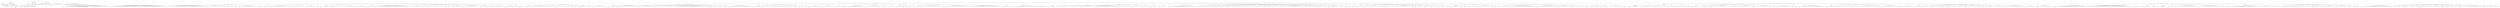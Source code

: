 graph Tree {
	"t0" [label = "TEI"];
	"t1" [label = "teiHeader"];
	"t2" [label = "fileDesc"];
	"t3" [label = "titleStmt"];
	"t4" [label = "title"];
	"t5" [label = "title"];
	"t6" [label = "title"];
	"t7" [label = "title"];
	"t8" [label = "author"];
	"t9" [label = "idno"];
	"t10" [label = "idno"];
	"t11" [label = "persName"];
	"t12" [label = "persName"];
	"t13" [label = "forename"];
	"t14" [label = "surname"];
	"t15" [label = "publicationStmt"];
	"t16" [label = "publisher"];
	"t17" [label = "idno"];
	"t18" [label = "idno"];
	"t19" [label = "idno"];
	"t20" [label = "availability"];
	"t21" [label = "licence"];
	"t22" [label = "ab"];
	"t23" [label = "ref"];
	"t24" [label = "sourceDesc"];
	"t25" [label = "bibl"];
	"t26" [label = "name"];
	"t27" [label = "idno"];
	"t28" [label = "idno"];
	"t29" [label = "availability"];
	"t30" [label = "licence"];
	"t31" [label = "ab"];
	"t32" [label = "ref"];
	"t33" [label = "bibl"];
	"t34" [label = "date"];
	"t35" [label = "date"];
	"t36" [label = "idno"];
	"t37" [label = "profileDesc"];
	"t38" [label = "particDesc"];
	"t39" [label = "listPerson"];
	"t40" [label = "person"];
	"t41" [label = "persName"];
	"t42" [label = "person"];
	"t43" [label = "persName"];
	"t44" [label = "person"];
	"t45" [label = "persName"];
	"t46" [label = "person"];
	"t47" [label = "persName"];
	"t48" [label = "person"];
	"t49" [label = "persName"];
	"t50" [label = "person"];
	"t51" [label = "persName"];
	"t52" [label = "person"];
	"t53" [label = "persName"];
	"t54" [label = "person"];
	"t55" [label = "persName"];
	"t56" [label = "textClass"];
	"t57" [label = "keywords"];
	"t58" [label = "term"];
	"t59" [label = "term"];
	"t60" [label = "classCode"];
	"t61" [label = "revisionDesc"];
	"t62" [label = "listChange"];
	"t63" [label = "change"];
	"t64" [label = "text"];
	"t65" [label = "front"];
	"t66" [label = "docTitle"];
	"t67" [label = "titlePart"];
	"t68" [label = "titlePart"];
	"t69" [label = "titlePart"];
	"t70" [label = "titlePart"];
	"t71" [label = "docDate"];
	"t72" [label = "docAuthor"];
	"t73" [label = "div"];
	"t74" [label = "div"];
	"t75" [label = "div"];
	"t76" [label = "p"];
	"t77" [label = "div"];
	"t78" [label = "p"];
	"t79" [label = "performance"];
	"t80" [label = "ab"];
	"t81" [label = "ab"];
	"t82" [label = "div"];
	"t83" [label = "opener"];
	"t84" [label = "salute"];
	"t85" [label = "head"];
	"t86" [label = "p"];
	"t87" [label = "p"];
	"t88" [label = "p"];
	"t89" [label = "p"];
	"t90" [label = "p"];
	"t91" [label = "p"];
	"t92" [label = "p"];
	"t93" [label = "p"];
	"t94" [label = "p"];
	"t95" [label = "p"];
	"t96" [label = "p"];
	"t97" [label = "castList"];
	"t98" [label = "head"];
	"t99" [label = "castItem"];
	"t100" [label = "role"];
	"t101" [label = "castItem"];
	"t102" [label = "role"];
	"t103" [label = "castItem"];
	"t104" [label = "role"];
	"t105" [label = "castItem"];
	"t106" [label = "role"];
	"t107" [label = "castItem"];
	"t108" [label = "role"];
	"t109" [label = "castItem"];
	"t110" [label = "role"];
	"t111" [label = "castItem"];
	"t112" [label = "role"];
	"t113" [label = "castItem"];
	"t114" [label = "role"];
	"t115" [label = "castItem"];
	"t116" [label = "role"];
	"t117" [label = "castItem"];
	"t118" [label = "role"];
	"t119" [label = "castItem"];
	"t120" [label = "role"];
	"t121" [label = "castItem"];
	"t122" [label = "role"];
	"t123" [label = "body"];
	"t124" [label = "div"];
	"t125" [label = "head"];
	"t126" [label = "div"];
	"t127" [label = "head"];
	"t128" [label = "sp"];
	"t129" [label = "speaker"];
	"t130" [label = "l"];
	"t131" [label = "l"];
	"t132" [label = "l"];
	"t133" [label = "l"];
	"t134" [label = "l"];
	"t135" [label = "l"];
	"t136" [label = "l"];
	"t137" [label = "l"];
	"t138" [label = "l"];
	"t139" [label = "l"];
	"t140" [label = "l"];
	"t141" [label = "l"];
	"t142" [label = "l"];
	"t143" [label = "l"];
	"t144" [label = "l"];
	"t145" [label = "l"];
	"t146" [label = "l"];
	"t147" [label = "l"];
	"t148" [label = "l"];
	"t149" [label = "l"];
	"t150" [label = "l"];
	"t151" [label = "l"];
	"t152" [label = "l"];
	"t153" [label = "l"];
	"t154" [label = "l"];
	"t155" [label = "l"];
	"t156" [label = "l"];
	"t157" [label = "l"];
	"t158" [label = "l"];
	"t159" [label = "l"];
	"t160" [label = "l"];
	"t161" [label = "l"];
	"t162" [label = "l"];
	"t163" [label = "l"];
	"t164" [label = "l"];
	"t165" [label = "l"];
	"t166" [label = "l"];
	"t167" [label = "l"];
	"t168" [label = "l"];
	"t169" [label = "l"];
	"t170" [label = "l"];
	"t171" [label = "l"];
	"t172" [label = "l"];
	"t173" [label = "sp"];
	"t174" [label = "speaker"];
	"t175" [label = "l"];
	"t176" [label = "l"];
	"t177" [label = "l"];
	"t178" [label = "l"];
	"t179" [label = "l"];
	"t180" [label = "l"];
	"t181" [label = "l"];
	"t182" [label = "l"];
	"t183" [label = "l"];
	"t184" [label = "l"];
	"t185" [label = "l"];
	"t186" [label = "l"];
	"t187" [label = "l"];
	"t188" [label = "l"];
	"t189" [label = "l"];
	"t190" [label = "l"];
	"t191" [label = "l"];
	"t192" [label = "l"];
	"t193" [label = "l"];
	"t194" [label = "l"];
	"t195" [label = "l"];
	"t196" [label = "l"];
	"t197" [label = "l"];
	"t198" [label = "l"];
	"t199" [label = "l"];
	"t200" [label = "l"];
	"t201" [label = "l"];
	"t202" [label = "l"];
	"t203" [label = "l"];
	"t204" [label = "l"];
	"t205" [label = "l"];
	"t206" [label = "l"];
	"t207" [label = "l"];
	"t208" [label = "l"];
	"t209" [label = "l"];
	"t210" [label = "l"];
	"t211" [label = "l"];
	"t212" [label = "l"];
	"t213" [label = "l"];
	"t214" [label = "l"];
	"t215" [label = "l"];
	"t216" [label = "l"];
	"t217" [label = "l"];
	"t218" [label = "l"];
	"t219" [label = "l"];
	"t220" [label = "l"];
	"t221" [label = "l"];
	"t222" [label = "l"];
	"t223" [label = "l"];
	"t224" [label = "l"];
	"t225" [label = "sp"];
	"t226" [label = "speaker"];
	"t227" [label = "l"];
	"t228" [label = "l"];
	"t229" [label = "l"];
	"t230" [label = "l"];
	"t231" [label = "l"];
	"t232" [label = "l"];
	"t233" [label = "l"];
	"t234" [label = "l"];
	"t235" [label = "l"];
	"t236" [label = "l"];
	"t237" [label = "l"];
	"t238" [label = "l"];
	"t239" [label = "l"];
	"t240" [label = "l"];
	"t241" [label = "l"];
	"t242" [label = "l"];
	"t243" [label = "l"];
	"t244" [label = "l"];
	"t245" [label = "l"];
	"t246" [label = "l"];
	"t247" [label = "l"];
	"t248" [label = "l"];
	"t249" [label = "l"];
	"t250" [label = "l"];
	"t251" [label = "l"];
	"t252" [label = "l"];
	"t253" [label = "l"];
	"t254" [label = "l"];
	"t255" [label = "l"];
	"t256" [label = "l"];
	"t257" [label = "l"];
	"t258" [label = "l"];
	"t259" [label = "l"];
	"t260" [label = "l"];
	"t261" [label = "l"];
	"t262" [label = "sp"];
	"t263" [label = "speaker"];
	"t264" [label = "l"];
	"t265" [label = "l"];
	"t266" [label = "l"];
	"t267" [label = "l"];
	"t268" [label = "l"];
	"t269" [label = "l"];
	"t270" [label = "l"];
	"t271" [label = "l"];
	"t272" [label = "l"];
	"t273" [label = "l"];
	"t274" [label = "l"];
	"t275" [label = "sp"];
	"t276" [label = "speaker"];
	"t277" [label = "l"];
	"t278" [label = "l"];
	"t279" [label = "l"];
	"t280" [label = "l"];
	"t281" [label = "sp"];
	"t282" [label = "speaker"];
	"t283" [label = "l"];
	"t284" [label = "sp"];
	"t285" [label = "speaker"];
	"t286" [label = "l"];
	"t287" [label = "l"];
	"t288" [label = "l"];
	"t289" [label = "sp"];
	"t290" [label = "speaker"];
	"t291" [label = "l"];
	"t292" [label = "l"];
	"t293" [label = "sp"];
	"t294" [label = "speaker"];
	"t295" [label = "l"];
	"t296" [label = "l"];
	"t297" [label = "l"];
	"t298" [label = "l"];
	"t299" [label = "l"];
	"t300" [label = "l"];
	"t301" [label = "l"];
	"t302" [label = "l"];
	"t303" [label = "l"];
	"t304" [label = "l"];
	"t305" [label = "l"];
	"t306" [label = "l"];
	"t307" [label = "l"];
	"t308" [label = "l"];
	"t309" [label = "l"];
	"t310" [label = "l"];
	"t311" [label = "sp"];
	"t312" [label = "speaker"];
	"t313" [label = "l"];
	"t314" [label = "l"];
	"t315" [label = "l"];
	"t316" [label = "l"];
	"t317" [label = "div"];
	"t318" [label = "head"];
	"t319" [label = "sp"];
	"t320" [label = "speaker"];
	"t321" [label = "l"];
	"t322" [label = "l"];
	"t323" [label = "l"];
	"t324" [label = "l"];
	"t325" [label = "sp"];
	"t326" [label = "speaker"];
	"t327" [label = "l"];
	"t328" [label = "l"];
	"t329" [label = "l"];
	"t330" [label = "l"];
	"t331" [label = "l"];
	"t332" [label = "l"];
	"t333" [label = "l"];
	"t334" [label = "l"];
	"t335" [label = "l"];
	"t336" [label = "l"];
	"t337" [label = "l"];
	"t338" [label = "l"];
	"t339" [label = "l"];
	"t340" [label = "l"];
	"t341" [label = "l"];
	"t342" [label = "l"];
	"t343" [label = "l"];
	"t344" [label = "l"];
	"t345" [label = "sp"];
	"t346" [label = "speaker"];
	"t347" [label = "l"];
	"t348" [label = "l"];
	"t349" [label = "l"];
	"t350" [label = "l"];
	"t351" [label = "l"];
	"t352" [label = "l"];
	"t353" [label = "l"];
	"t354" [label = "l"];
	"t355" [label = "l"];
	"t356" [label = "l"];
	"t357" [label = "l"];
	"t358" [label = "l"];
	"t359" [label = "sp"];
	"t360" [label = "speaker"];
	"t361" [label = "l"];
	"t362" [label = "l"];
	"t363" [label = "l"];
	"t364" [label = "l"];
	"t365" [label = "l"];
	"t366" [label = "l"];
	"t367" [label = "l"];
	"t368" [label = "l"];
	"t369" [label = "l"];
	"t370" [label = "sp"];
	"t371" [label = "speaker"];
	"t372" [label = "l"];
	"t373" [label = "div"];
	"t374" [label = "head"];
	"t375" [label = "sp"];
	"t376" [label = "speaker"];
	"t377" [label = "l"];
	"t378" [label = "l"];
	"t379" [label = "l"];
	"t380" [label = "l"];
	"t381" [label = "l"];
	"t382" [label = "l"];
	"t383" [label = "l"];
	"t384" [label = "l"];
	"t385" [label = "sp"];
	"t386" [label = "speaker"];
	"t387" [label = "l"];
	"t388" [label = "sp"];
	"t389" [label = "speaker"];
	"t390" [label = "l"];
	"t391" [label = "l"];
	"t392" [label = "sp"];
	"t393" [label = "speaker"];
	"t394" [label = "l"];
	"t395" [label = "l"];
	"t396" [label = "l"];
	"t397" [label = "l"];
	"t398" [label = "sp"];
	"t399" [label = "speaker"];
	"t400" [label = "l"];
	"t401" [label = "l"];
	"t402" [label = "l"];
	"t403" [label = "l"];
	"t404" [label = "l"];
	"t405" [label = "l"];
	"t406" [label = "l"];
	"t407" [label = "l"];
	"t408" [label = "l"];
	"t409" [label = "l"];
	"t410" [label = "l"];
	"t411" [label = "sp"];
	"t412" [label = "speaker"];
	"t413" [label = "l"];
	"t414" [label = "l"];
	"t415" [label = "l"];
	"t416" [label = "l"];
	"t417" [label = "l"];
	"t418" [label = "l"];
	"t419" [label = "l"];
	"t420" [label = "l"];
	"t421" [label = "div"];
	"t422" [label = "head"];
	"t423" [label = "sp"];
	"t424" [label = "speaker"];
	"t425" [label = "l"];
	"t426" [label = "l"];
	"t427" [label = "l"];
	"t428" [label = "l"];
	"t429" [label = "sp"];
	"t430" [label = "speaker"];
	"t431" [label = "l"];
	"t432" [label = "l"];
	"t433" [label = "l"];
	"t434" [label = "l"];
	"t435" [label = "l"];
	"t436" [label = "l"];
	"t437" [label = "l"];
	"t438" [label = "l"];
	"t439" [label = "l"];
	"t440" [label = "l"];
	"t441" [label = "l"];
	"t442" [label = "l"];
	"t443" [label = "l"];
	"t444" [label = "l"];
	"t445" [label = "l"];
	"t446" [label = "l"];
	"t447" [label = "l"];
	"t448" [label = "l"];
	"t449" [label = "l"];
	"t450" [label = "l"];
	"t451" [label = "l"];
	"t452" [label = "l"];
	"t453" [label = "l"];
	"t454" [label = "l"];
	"t455" [label = "l"];
	"t456" [label = "l"];
	"t457" [label = "l"];
	"t458" [label = "l"];
	"t459" [label = "l"];
	"t460" [label = "l"];
	"t461" [label = "l"];
	"t462" [label = "l"];
	"t463" [label = "l"];
	"t464" [label = "sp"];
	"t465" [label = "speaker"];
	"t466" [label = "l"];
	"t467" [label = "l"];
	"t468" [label = "l"];
	"t469" [label = "l"];
	"t470" [label = "l"];
	"t471" [label = "l"];
	"t472" [label = "l"];
	"t473" [label = "l"];
	"t474" [label = "sp"];
	"t475" [label = "speaker"];
	"t476" [label = "l"];
	"t477" [label = "l"];
	"t478" [label = "l"];
	"t479" [label = "l"];
	"t480" [label = "sp"];
	"t481" [label = "speaker"];
	"t482" [label = "l"];
	"t483" [label = "l"];
	"t484" [label = "l"];
	"t485" [label = "l"];
	"t486" [label = "sp"];
	"t487" [label = "speaker"];
	"t488" [label = "l"];
	"t489" [label = "l"];
	"t490" [label = "sp"];
	"t491" [label = "speaker"];
	"t492" [label = "l"];
	"t493" [label = "l"];
	"t494" [label = "l"];
	"t495" [label = "l"];
	"t496" [label = "l"];
	"t497" [label = "sp"];
	"t498" [label = "speaker"];
	"t499" [label = "l"];
	"t500" [label = "sp"];
	"t501" [label = "speaker"];
	"t502" [label = "l"];
	"t503" [label = "l"];
	"t504" [label = "l"];
	"t505" [label = "sp"];
	"t506" [label = "speaker"];
	"t507" [label = "l"];
	"t508" [label = "l"];
	"t509" [label = "l"];
	"t510" [label = "l"];
	"t511" [label = "l"];
	"t512" [label = "l"];
	"t513" [label = "l"];
	"t514" [label = "l"];
	"t515" [label = "sp"];
	"t516" [label = "speaker"];
	"t517" [label = "l"];
	"t518" [label = "l"];
	"t519" [label = "l"];
	"t520" [label = "l"];
	"t521" [label = "l"];
	"t522" [label = "l"];
	"t523" [label = "l"];
	"t524" [label = "l"];
	"t525" [label = "l"];
	"t526" [label = "l"];
	"t527" [label = "l"];
	"t528" [label = "l"];
	"t529" [label = "l"];
	"t530" [label = "l"];
	"t531" [label = "sp"];
	"t532" [label = "speaker"];
	"t533" [label = "l"];
	"t534" [label = "l"];
	"t535" [label = "l"];
	"t536" [label = "l"];
	"t537" [label = "l"];
	"t538" [label = "l"];
	"t539" [label = "l"];
	"t540" [label = "l"];
	"t541" [label = "sp"];
	"t542" [label = "speaker"];
	"t543" [label = "l"];
	"t544" [label = "sp"];
	"t545" [label = "speaker"];
	"t546" [label = "l"];
	"t547" [label = "l"];
	"t548" [label = "l"];
	"t549" [label = "l"];
	"t550" [label = "l"];
	"t551" [label = "l"];
	"t552" [label = "l"];
	"t553" [label = "l"];
	"t554" [label = "l"];
	"t555" [label = "sp"];
	"t556" [label = "speaker"];
	"t557" [label = "l"];
	"t558" [label = "l"];
	"t559" [label = "l"];
	"t560" [label = "l"];
	"t561" [label = "l"];
	"t562" [label = "l"];
	"t563" [label = "l"];
	"t564" [label = "l"];
	"t565" [label = "l"];
	"t566" [label = "l"];
	"t567" [label = "l"];
	"t568" [label = "div"];
	"t569" [label = "head"];
	"t570" [label = "sp"];
	"t571" [label = "speaker"];
	"t572" [label = "l"];
	"t573" [label = "l"];
	"t574" [label = "l"];
	"t575" [label = "l"];
	"t576" [label = "l"];
	"t577" [label = "div"];
	"t578" [label = "head"];
	"t579" [label = "sp"];
	"t580" [label = "speaker"];
	"t581" [label = "l"];
	"t582" [label = "l"];
	"t583" [label = "l"];
	"t584" [label = "sp"];
	"t585" [label = "speaker"];
	"t586" [label = "l"];
	"t587" [label = "l"];
	"t588" [label = "l"];
	"t589" [label = "l"];
	"t590" [label = "l"];
	"t591" [label = "l"];
	"t592" [label = "l"];
	"t593" [label = "l"];
	"t594" [label = "l"];
	"t595" [label = "l"];
	"t596" [label = "l"];
	"t597" [label = "l"];
	"t598" [label = "l"];
	"t599" [label = "l"];
	"t600" [label = "sp"];
	"t601" [label = "speaker"];
	"t602" [label = "l"];
	"t603" [label = "l"];
	"t604" [label = "l"];
	"t605" [label = "l"];
	"t606" [label = "l"];
	"t607" [label = "l"];
	"t608" [label = "sp"];
	"t609" [label = "speaker"];
	"t610" [label = "l"];
	"t611" [label = "l"];
	"t612" [label = "l"];
	"t613" [label = "l"];
	"t614" [label = "l"];
	"t615" [label = "l"];
	"t616" [label = "sp"];
	"t617" [label = "speaker"];
	"t618" [label = "l"];
	"t619" [label = "sp"];
	"t620" [label = "speaker"];
	"t621" [label = "l"];
	"t622" [label = "l"];
	"t623" [label = "l"];
	"t624" [label = "sp"];
	"t625" [label = "speaker"];
	"t626" [label = "l"];
	"t627" [label = "sp"];
	"t628" [label = "speaker"];
	"t629" [label = "l"];
	"t630" [label = "l"];
	"t631" [label = "sp"];
	"t632" [label = "speaker"];
	"t633" [label = "l"];
	"t634" [label = "stage"];
	"t635" [label = "l"];
	"t636" [label = "l"];
	"t637" [label = "l"];
	"t638" [label = "l"];
	"t639" [label = "l"];
	"t640" [label = "sp"];
	"t641" [label = "speaker"];
	"t642" [label = "l"];
	"t643" [label = "l"];
	"t644" [label = "sp"];
	"t645" [label = "speaker"];
	"t646" [label = "l"];
	"t647" [label = "l"];
	"t648" [label = "l"];
	"t649" [label = "l"];
	"t650" [label = "l"];
	"t651" [label = "l"];
	"t652" [label = "l"];
	"t653" [label = "l"];
	"t654" [label = "l"];
	"t655" [label = "l"];
	"t656" [label = "l"];
	"t657" [label = "l"];
	"t658" [label = "l"];
	"t659" [label = "l"];
	"t660" [label = "div"];
	"t661" [label = "head"];
	"t662" [label = "div"];
	"t663" [label = "head"];
	"t664" [label = "sp"];
	"t665" [label = "speaker"];
	"t666" [label = "l"];
	"t667" [label = "l"];
	"t668" [label = "l"];
	"t669" [label = "stage"];
	"t670" [label = "l"];
	"t671" [label = "sp"];
	"t672" [label = "speaker"];
	"t673" [label = "l"];
	"t674" [label = "sp"];
	"t675" [label = "speaker"];
	"t676" [label = "l"];
	"t677" [label = "l"];
	"t678" [label = "l"];
	"t679" [label = "l"];
	"t680" [label = "l"];
	"t681" [label = "l"];
	"t682" [label = "l"];
	"t683" [label = "l"];
	"t684" [label = "l"];
	"t685" [label = "l"];
	"t686" [label = "l"];
	"t687" [label = "l"];
	"t688" [label = "l"];
	"t689" [label = "l"];
	"t690" [label = "l"];
	"t691" [label = "l"];
	"t692" [label = "sp"];
	"t693" [label = "speaker"];
	"t694" [label = "l"];
	"t695" [label = "l"];
	"t696" [label = "l"];
	"t697" [label = "l"];
	"t698" [label = "l"];
	"t699" [label = "l"];
	"t700" [label = "l"];
	"t701" [label = "l"];
	"t702" [label = "l"];
	"t703" [label = "l"];
	"t704" [label = "l"];
	"t705" [label = "l"];
	"t706" [label = "l"];
	"t707" [label = "sp"];
	"t708" [label = "speaker"];
	"t709" [label = "l"];
	"t710" [label = "l"];
	"t711" [label = "sp"];
	"t712" [label = "speaker"];
	"t713" [label = "l"];
	"t714" [label = "l"];
	"t715" [label = "l"];
	"t716" [label = "sp"];
	"t717" [label = "speaker"];
	"t718" [label = "l"];
	"t719" [label = "l"];
	"t720" [label = "l"];
	"t721" [label = "sp"];
	"t722" [label = "speaker"];
	"t723" [label = "l"];
	"t724" [label = "sp"];
	"t725" [label = "speaker"];
	"t726" [label = "l"];
	"t727" [label = "l"];
	"t728" [label = "l"];
	"t729" [label = "l"];
	"t730" [label = "l"];
	"t731" [label = "l"];
	"t732" [label = "l"];
	"t733" [label = "l"];
	"t734" [label = "l"];
	"t735" [label = "l"];
	"t736" [label = "l"];
	"t737" [label = "l"];
	"t738" [label = "l"];
	"t739" [label = "l"];
	"t740" [label = "l"];
	"t741" [label = "l"];
	"t742" [label = "l"];
	"t743" [label = "l"];
	"t744" [label = "l"];
	"t745" [label = "l"];
	"t746" [label = "l"];
	"t747" [label = "l"];
	"t748" [label = "l"];
	"t749" [label = "l"];
	"t750" [label = "l"];
	"t751" [label = "l"];
	"t752" [label = "l"];
	"t753" [label = "l"];
	"t754" [label = "l"];
	"t755" [label = "l"];
	"t756" [label = "l"];
	"t757" [label = "l"];
	"t758" [label = "sp"];
	"t759" [label = "speaker"];
	"t760" [label = "l"];
	"t761" [label = "sp"];
	"t762" [label = "speaker"];
	"t763" [label = "l"];
	"t764" [label = "sp"];
	"t765" [label = "speaker"];
	"t766" [label = "l"];
	"t767" [label = "l"];
	"t768" [label = "l"];
	"t769" [label = "sp"];
	"t770" [label = "speaker"];
	"t771" [label = "l"];
	"t772" [label = "l"];
	"t773" [label = "l"];
	"t774" [label = "l"];
	"t775" [label = "sp"];
	"t776" [label = "speaker"];
	"t777" [label = "l"];
	"t778" [label = "l"];
	"t779" [label = "l"];
	"t780" [label = "sp"];
	"t781" [label = "speaker"];
	"t782" [label = "l"];
	"t783" [label = "l"];
	"t784" [label = "l"];
	"t785" [label = "l"];
	"t786" [label = "l"];
	"t787" [label = "l"];
	"t788" [label = "l"];
	"t789" [label = "l"];
	"t790" [label = "l"];
	"t791" [label = "l"];
	"t792" [label = "l"];
	"t793" [label = "l"];
	"t794" [label = "l"];
	"t795" [label = "l"];
	"t796" [label = "l"];
	"t797" [label = "l"];
	"t798" [label = "l"];
	"t799" [label = "l"];
	"t800" [label = "l"];
	"t801" [label = "l"];
	"t802" [label = "l"];
	"t803" [label = "note"];
	"t804" [label = "div"];
	"t805" [label = "head"];
	"t806" [label = "sp"];
	"t807" [label = "speaker"];
	"t808" [label = "l"];
	"t809" [label = "l"];
	"t810" [label = "stage"];
	"t811" [label = "l"];
	"t812" [label = "sp"];
	"t813" [label = "speaker"];
	"t814" [label = "l"];
	"t815" [label = "sp"];
	"t816" [label = "speaker"];
	"t817" [label = "l"];
	"t818" [label = "l"];
	"t819" [label = "l"];
	"t820" [label = "l"];
	"t821" [label = "sp"];
	"t822" [label = "speaker"];
	"t823" [label = "l"];
	"t824" [label = "l"];
	"t825" [label = "sp"];
	"t826" [label = "speaker"];
	"t827" [label = "l"];
	"t828" [label = "sp"];
	"t829" [label = "speaker"];
	"t830" [label = "l"];
	"t831" [label = "sp"];
	"t832" [label = "speaker"];
	"t833" [label = "l"];
	"t834" [label = "sp"];
	"t835" [label = "speaker"];
	"t836" [label = "l"];
	"t837" [label = "sp"];
	"t838" [label = "speaker"];
	"t839" [label = "l"];
	"t840" [label = "sp"];
	"t841" [label = "speaker"];
	"t842" [label = "l"];
	"t843" [label = "l"];
	"t844" [label = "l"];
	"t845" [label = "l"];
	"t846" [label = "l"];
	"t847" [label = "sp"];
	"t848" [label = "speaker"];
	"t849" [label = "l"];
	"t850" [label = "l"];
	"t851" [label = "sp"];
	"t852" [label = "speaker"];
	"t853" [label = "l"];
	"t854" [label = "l"];
	"t855" [label = "l"];
	"t856" [label = "l"];
	"t857" [label = "l"];
	"t858" [label = "sp"];
	"t859" [label = "speaker"];
	"t860" [label = "l"];
	"t861" [label = "div"];
	"t862" [label = "head"];
	"t863" [label = "sp"];
	"t864" [label = "speaker"];
	"t865" [label = "l"];
	"t866" [label = "l"];
	"t867" [label = "l"];
	"t868" [label = "l"];
	"t869" [label = "l"];
	"t870" [label = "l"];
	"t871" [label = "l"];
	"t872" [label = "l"];
	"t873" [label = "l"];
	"t874" [label = "l"];
	"t875" [label = "sp"];
	"t876" [label = "speaker"];
	"t877" [label = "l"];
	"t878" [label = "l"];
	"t879" [label = "l"];
	"t880" [label = "l"];
	"t881" [label = "l"];
	"t882" [label = "l"];
	"t883" [label = "l"];
	"t884" [label = "l"];
	"t885" [label = "l"];
	"t886" [label = "l"];
	"t887" [label = "l"];
	"t888" [label = "sp"];
	"t889" [label = "speaker"];
	"t890" [label = "l"];
	"t891" [label = "l"];
	"t892" [label = "l"];
	"t893" [label = "l"];
	"t894" [label = "l"];
	"t895" [label = "stage"];
	"t896" [label = "div"];
	"t897" [label = "head"];
	"t898" [label = "sp"];
	"t899" [label = "speaker"];
	"t900" [label = "l"];
	"t901" [label = "l"];
	"t902" [label = "l"];
	"t903" [label = "l"];
	"t904" [label = "l"];
	"t905" [label = "l"];
	"t906" [label = "l"];
	"t907" [label = "l"];
	"t908" [label = "l"];
	"t909" [label = "l"];
	"t910" [label = "l"];
	"t911" [label = "l"];
	"t912" [label = "l"];
	"t913" [label = "l"];
	"t914" [label = "stage"];
	"t915" [label = "l"];
	"t916" [label = "l"];
	"t917" [label = "l"];
	"t918" [label = "l"];
	"t919" [label = "sp"];
	"t920" [label = "speaker"];
	"t921" [label = "l"];
	"t922" [label = "l"];
	"t923" [label = "l"];
	"t924" [label = "l"];
	"t925" [label = "l"];
	"t926" [label = "l"];
	"t927" [label = "l"];
	"t928" [label = "l"];
	"t929" [label = "l"];
	"t930" [label = "l"];
	"t931" [label = "l"];
	"t932" [label = "l"];
	"t933" [label = "l"];
	"t934" [label = "l"];
	"t935" [label = "sp"];
	"t936" [label = "speaker"];
	"t937" [label = "l"];
	"t938" [label = "l"];
	"t939" [label = "l"];
	"t940" [label = "l"];
	"t941" [label = "sp"];
	"t942" [label = "speaker"];
	"t943" [label = "l"];
	"t944" [label = "l"];
	"t945" [label = "l"];
	"t946" [label = "l"];
	"t947" [label = "l"];
	"t948" [label = "div"];
	"t949" [label = "head"];
	"t950" [label = "sp"];
	"t951" [label = "speaker"];
	"t952" [label = "l"];
	"t953" [label = "l"];
	"t954" [label = "l"];
	"t955" [label = "l"];
	"t956" [label = "sp"];
	"t957" [label = "speaker"];
	"t958" [label = "l"];
	"t959" [label = "sp"];
	"t960" [label = "speaker"];
	"t961" [label = "l"];
	"t962" [label = "sp"];
	"t963" [label = "speaker"];
	"t964" [label = "l"];
	"t965" [label = "l"];
	"t966" [label = "l"];
	"t967" [label = "sp"];
	"t968" [label = "speaker"];
	"t969" [label = "l"];
	"t970" [label = "l"];
	"t971" [label = "div"];
	"t972" [label = "head"];
	"t973" [label = "sp"];
	"t974" [label = "speaker"];
	"t975" [label = "l"];
	"t976" [label = "l"];
	"t977" [label = "sp"];
	"t978" [label = "speaker"];
	"t979" [label = "l"];
	"t980" [label = "l"];
	"t981" [label = "l"];
	"t982" [label = "l"];
	"t983" [label = "l"];
	"t984" [label = "l"];
	"t985" [label = "l"];
	"t986" [label = "l"];
	"t987" [label = "l"];
	"t988" [label = "l"];
	"t989" [label = "l"];
	"t990" [label = "l"];
	"t991" [label = "l"];
	"t992" [label = "l"];
	"t993" [label = "l"];
	"t994" [label = "l"];
	"t995" [label = "l"];
	"t996" [label = "l"];
	"t997" [label = "l"];
	"t998" [label = "sp"];
	"t999" [label = "speaker"];
	"t1000" [label = "l"];
	"t1001" [label = "sp"];
	"t1002" [label = "speaker"];
	"t1003" [label = "l"];
	"t1004" [label = "l"];
	"t1005" [label = "l"];
	"t1006" [label = "l"];
	"t1007" [label = "l"];
	"t1008" [label = "l"];
	"t1009" [label = "l"];
	"t1010" [label = "l"];
	"t1011" [label = "l"];
	"t1012" [label = "l"];
	"t1013" [label = "l"];
	"t1014" [label = "l"];
	"t1015" [label = "l"];
	"t1016" [label = "l"];
	"t1017" [label = "l"];
	"t1018" [label = "l"];
	"t1019" [label = "l"];
	"t1020" [label = "l"];
	"t1021" [label = "l"];
	"t1022" [label = "l"];
	"t1023" [label = "sp"];
	"t1024" [label = "speaker"];
	"t1025" [label = "l"];
	"t1026" [label = "l"];
	"t1027" [label = "l"];
	"t1028" [label = "l"];
	"t1029" [label = "l"];
	"t1030" [label = "l"];
	"t1031" [label = "l"];
	"t1032" [label = "l"];
	"t1033" [label = "l"];
	"t1034" [label = "l"];
	"t1035" [label = "l"];
	"t1036" [label = "l"];
	"t1037" [label = "l"];
	"t1038" [label = "l"];
	"t1039" [label = "l"];
	"t1040" [label = "l"];
	"t1041" [label = "l"];
	"t1042" [label = "l"];
	"t1043" [label = "l"];
	"t1044" [label = "l"];
	"t1045" [label = "l"];
	"t1046" [label = "l"];
	"t1047" [label = "l"];
	"t1048" [label = "l"];
	"t1049" [label = "l"];
	"t1050" [label = "l"];
	"t1051" [label = "l"];
	"t1052" [label = "l"];
	"t1053" [label = "l"];
	"t1054" [label = "sp"];
	"t1055" [label = "speaker"];
	"t1056" [label = "l"];
	"t1057" [label = "l"];
	"t1058" [label = "l"];
	"t1059" [label = "l"];
	"t1060" [label = "l"];
	"t1061" [label = "l"];
	"t1062" [label = "l"];
	"t1063" [label = "div"];
	"t1064" [label = "head"];
	"t1065" [label = "sp"];
	"t1066" [label = "speaker"];
	"t1067" [label = "l"];
	"t1068" [label = "l"];
	"t1069" [label = "l"];
	"t1070" [label = "l"];
	"t1071" [label = "l"];
	"t1072" [label = "l"];
	"t1073" [label = "l"];
	"t1074" [label = "l"];
	"t1075" [label = "l"];
	"t1076" [label = "l"];
	"t1077" [label = "l"];
	"t1078" [label = "l"];
	"t1079" [label = "l"];
	"t1080" [label = "l"];
	"t1081" [label = "l"];
	"t1082" [label = "stage"];
	"t1083" [label = "l"];
	"t1084" [label = "stage"];
	"t1085" [label = "l"];
	"t1086" [label = "sp"];
	"t1087" [label = "speaker"];
	"t1088" [label = "l"];
	"t1089" [label = "sp"];
	"t1090" [label = "speaker"];
	"t1091" [label = "l"];
	"t1092" [label = "stage"];
	"t1093" [label = "l"];
	"t1094" [label = "l"];
	"t1095" [label = "l"];
	"t1096" [label = "l"];
	"t1097" [label = "l"];
	"t1098" [label = "div"];
	"t1099" [label = "head"];
	"t1100" [label = "div"];
	"t1101" [label = "head"];
	"t1102" [label = "sp"];
	"t1103" [label = "speaker"];
	"t1104" [label = "l"];
	"t1105" [label = "l"];
	"t1106" [label = "l"];
	"t1107" [label = "l"];
	"t1108" [label = "l"];
	"t1109" [label = "l"];
	"t1110" [label = "l"];
	"t1111" [label = "sp"];
	"t1112" [label = "speaker"];
	"t1113" [label = "l"];
	"t1114" [label = "l"];
	"t1115" [label = "l"];
	"t1116" [label = "sp"];
	"t1117" [label = "speaker"];
	"t1118" [label = "l"];
	"t1119" [label = "sp"];
	"t1120" [label = "speaker"];
	"t1121" [label = "l"];
	"t1122" [label = "l"];
	"t1123" [label = "l"];
	"t1124" [label = "l"];
	"t1125" [label = "l"];
	"t1126" [label = "l"];
	"t1127" [label = "sp"];
	"t1128" [label = "speaker"];
	"t1129" [label = "l"];
	"t1130" [label = "l"];
	"t1131" [label = "l"];
	"t1132" [label = "l"];
	"t1133" [label = "l"];
	"t1134" [label = "sp"];
	"t1135" [label = "speaker"];
	"t1136" [label = "l"];
	"t1137" [label = "l"];
	"t1138" [label = "l"];
	"t1139" [label = "l"];
	"t1140" [label = "l"];
	"t1141" [label = "l"];
	"t1142" [label = "l"];
	"t1143" [label = "l"];
	"t1144" [label = "l"];
	"t1145" [label = "l"];
	"t1146" [label = "l"];
	"t1147" [label = "sp"];
	"t1148" [label = "speaker"];
	"t1149" [label = "l"];
	"t1150" [label = "l"];
	"t1151" [label = "stage"];
	"t1152" [label = "l"];
	"t1153" [label = "l"];
	"t1154" [label = "l"];
	"t1155" [label = "l"];
	"t1156" [label = "l"];
	"t1157" [label = "l"];
	"t1158" [label = "stage"];
	"t1159" [label = "l"];
	"t1160" [label = "l"];
	"t1161" [label = "l"];
	"t1162" [label = "l"];
	"t1163" [label = "l"];
	"t1164" [label = "l"];
	"t1165" [label = "l"];
	"t1166" [label = "l"];
	"t1167" [label = "stage"];
	"t1168" [label = "l"];
	"t1169" [label = "sp"];
	"t1170" [label = "speaker"];
	"t1171" [label = "l"];
	"t1172" [label = "l"];
	"t1173" [label = "sp"];
	"t1174" [label = "speaker"];
	"t1175" [label = "l"];
	"t1176" [label = "sp"];
	"t1177" [label = "speaker"];
	"t1178" [label = "l"];
	"t1179" [label = "l"];
	"t1180" [label = "l"];
	"t1181" [label = "l"];
	"t1182" [label = "l"];
	"t1183" [label = "sp"];
	"t1184" [label = "speaker"];
	"t1185" [label = "l"];
	"t1186" [label = "l"];
	"t1187" [label = "l"];
	"t1188" [label = "l"];
	"t1189" [label = "l"];
	"t1190" [label = "l"];
	"t1191" [label = "l"];
	"t1192" [label = "sp"];
	"t1193" [label = "speaker"];
	"t1194" [label = "l"];
	"t1195" [label = "l"];
	"t1196" [label = "l"];
	"t1197" [label = "l"];
	"t1198" [label = "l"];
	"t1199" [label = "l"];
	"t1200" [label = "sp"];
	"t1201" [label = "speaker"];
	"t1202" [label = "l"];
	"t1203" [label = "l"];
	"t1204" [label = "l"];
	"t1205" [label = "l"];
	"t1206" [label = "l"];
	"t1207" [label = "l"];
	"t1208" [label = "l"];
	"t1209" [label = "sp"];
	"t1210" [label = "speaker"];
	"t1211" [label = "l"];
	"t1212" [label = "l"];
	"t1213" [label = "l"];
	"t1214" [label = "l"];
	"t1215" [label = "l"];
	"t1216" [label = "l"];
	"t1217" [label = "l"];
	"t1218" [label = "div"];
	"t1219" [label = "head"];
	"t1220" [label = "sp"];
	"t1221" [label = "speaker"];
	"t1222" [label = "l"];
	"t1223" [label = "l"];
	"t1224" [label = "l"];
	"t1225" [label = "l"];
	"t1226" [label = "l"];
	"t1227" [label = "l"];
	"t1228" [label = "l"];
	"t1229" [label = "l"];
	"t1230" [label = "l"];
	"t1231" [label = "l"];
	"t1232" [label = "l"];
	"t1233" [label = "l"];
	"t1234" [label = "l"];
	"t1235" [label = "l"];
	"t1236" [label = "l"];
	"t1237" [label = "l"];
	"t1238" [label = "l"];
	"t1239" [label = "l"];
	"t1240" [label = "l"];
	"t1241" [label = "l"];
	"t1242" [label = "l"];
	"t1243" [label = "l"];
	"t1244" [label = "l"];
	"t1245" [label = "l"];
	"t1246" [label = "l"];
	"t1247" [label = "l"];
	"t1248" [label = "div"];
	"t1249" [label = "head"];
	"t1250" [label = "sp"];
	"t1251" [label = "speaker"];
	"t1252" [label = "l"];
	"t1253" [label = "l"];
	"t1254" [label = "sp"];
	"t1255" [label = "speaker"];
	"t1256" [label = "l"];
	"t1257" [label = "sp"];
	"t1258" [label = "speaker"];
	"t1259" [label = "l"];
	"t1260" [label = "sp"];
	"t1261" [label = "speaker"];
	"t1262" [label = "l"];
	"t1263" [label = "l"];
	"t1264" [label = "l"];
	"t1265" [label = "sp"];
	"t1266" [label = "speaker"];
	"t1267" [label = "l"];
	"t1268" [label = "sp"];
	"t1269" [label = "speaker"];
	"t1270" [label = "l"];
	"t1271" [label = "l"];
	"t1272" [label = "l"];
	"t1273" [label = "l"];
	"t1274" [label = "sp"];
	"t1275" [label = "speaker"];
	"t1276" [label = "l"];
	"t1277" [label = "l"];
	"t1278" [label = "sp"];
	"t1279" [label = "speaker"];
	"t1280" [label = "l"];
	"t1281" [label = "sp"];
	"t1282" [label = "speaker"];
	"t1283" [label = "l"];
	"t1284" [label = "l"];
	"t1285" [label = "sp"];
	"t1286" [label = "speaker"];
	"t1287" [label = "l"];
	"t1288" [label = "l"];
	"t1289" [label = "sp"];
	"t1290" [label = "speaker"];
	"t1291" [label = "l"];
	"t1292" [label = "sp"];
	"t1293" [label = "speaker"];
	"t1294" [label = "l"];
	"t1295" [label = "l"];
	"t1296" [label = "l"];
	"t1297" [label = "sp"];
	"t1298" [label = "speaker"];
	"t1299" [label = "l"];
	"t1300" [label = "l"];
	"t1301" [label = "l"];
	"t1302" [label = "sp"];
	"t1303" [label = "speaker"];
	"t1304" [label = "l"];
	"t1305" [label = "l"];
	"t1306" [label = "sp"];
	"t1307" [label = "speaker"];
	"t1308" [label = "l"];
	"t1309" [label = "l"];
	"t1310" [label = "sp"];
	"t1311" [label = "speaker"];
	"t1312" [label = "l"];
	"t1313" [label = "l"];
	"t1314" [label = "l"];
	"t1315" [label = "l"];
	"t1316" [label = "l"];
	"t1317" [label = "l"];
	"t1318" [label = "sp"];
	"t1319" [label = "speaker"];
	"t1320" [label = "l"];
	"t1321" [label = "sp"];
	"t1322" [label = "speaker"];
	"t1323" [label = "l"];
	"t1324" [label = "l"];
	"t1325" [label = "l"];
	"t1326" [label = "sp"];
	"t1327" [label = "speaker"];
	"t1328" [label = "l"];
	"t1329" [label = "l"];
	"t1330" [label = "l"];
	"t1331" [label = "l"];
	"t1332" [label = "l"];
	"t1333" [label = "l"];
	"t1334" [label = "sp"];
	"t1335" [label = "speaker"];
	"t1336" [label = "l"];
	"t1337" [label = "l"];
	"t1338" [label = "sp"];
	"t1339" [label = "speaker"];
	"t1340" [label = "l"];
	"t1341" [label = "l"];
	"t1342" [label = "l"];
	"t1343" [label = "l"];
	"t1344" [label = "l"];
	"t1345" [label = "l"];
	"t1346" [label = "l"];
	"t1347" [label = "l"];
	"t1348" [label = "l"];
	"t1349" [label = "l"];
	"t1350" [label = "l"];
	"t1351" [label = "l"];
	"t1352" [label = "l"];
	"t1353" [label = "l"];
	"t1354" [label = "l"];
	"t1355" [label = "l"];
	"t1356" [label = "l"];
	"t1357" [label = "sp"];
	"t1358" [label = "speaker"];
	"t1359" [label = "l"];
	"t1360" [label = "l"];
	"t1361" [label = "l"];
	"t1362" [label = "sp"];
	"t1363" [label = "speaker"];
	"t1364" [label = "l"];
	"t1365" [label = "sp"];
	"t1366" [label = "speaker"];
	"t1367" [label = "l"];
	"t1368" [label = "l"];
	"t1369" [label = "sp"];
	"t1370" [label = "speaker"];
	"t1371" [label = "l"];
	"t1372" [label = "sp"];
	"t1373" [label = "speaker"];
	"t1374" [label = "l"];
	"t1375" [label = "l"];
	"t1376" [label = "l"];
	"t1377" [label = "sp"];
	"t1378" [label = "speaker"];
	"t1379" [label = "l"];
	"t1380" [label = "l"];
	"t1381" [label = "sp"];
	"t1382" [label = "speaker"];
	"t1383" [label = "l"];
	"t1384" [label = "l"];
	"t1385" [label = "l"];
	"t1386" [label = "l"];
	"t1387" [label = "l"];
	"t1388" [label = "l"];
	"t1389" [label = "l"];
	"t1390" [label = "l"];
	"t1391" [label = "l"];
	"t1392" [label = "l"];
	"t1393" [label = "sp"];
	"t1394" [label = "speaker"];
	"t1395" [label = "l"];
	"t1396" [label = "l"];
	"t1397" [label = "l"];
	"t1398" [label = "sp"];
	"t1399" [label = "speaker"];
	"t1400" [label = "l"];
	"t1401" [label = "sp"];
	"t1402" [label = "speaker"];
	"t1403" [label = "l"];
	"t1404" [label = "l"];
	"t1405" [label = "div"];
	"t1406" [label = "head"];
	"t1407" [label = "sp"];
	"t1408" [label = "speaker"];
	"t1409" [label = "l"];
	"t1410" [label = "l"];
	"t1411" [label = "sp"];
	"t1412" [label = "speaker"];
	"t1413" [label = "l"];
	"t1414" [label = "l"];
	"t1415" [label = "l"];
	"t1416" [label = "l"];
	"t1417" [label = "l"];
	"t1418" [label = "l"];
	"t1419" [label = "sp"];
	"t1420" [label = "speaker"];
	"t1421" [label = "l"];
	"t1422" [label = "l"];
	"t1423" [label = "l"];
	"t1424" [label = "l"];
	"t1425" [label = "sp"];
	"t1426" [label = "speaker"];
	"t1427" [label = "l"];
	"t1428" [label = "l"];
	"t1429" [label = "l"];
	"t1430" [label = "l"];
	"t1431" [label = "l"];
	"t1432" [label = "l"];
	"t1433" [label = "sp"];
	"t1434" [label = "speaker"];
	"t1435" [label = "l"];
	"t1436" [label = "l"];
	"t1437" [label = "sp"];
	"t1438" [label = "speaker"];
	"t1439" [label = "l"];
	"t1440" [label = "sp"];
	"t1441" [label = "speaker"];
	"t1442" [label = "l"];
	"t1443" [label = "sp"];
	"t1444" [label = "speaker"];
	"t1445" [label = "l"];
	"t1446" [label = "l"];
	"t1447" [label = "l"];
	"t1448" [label = "l"];
	"t1449" [label = "l"];
	"t1450" [label = "l"];
	"t1451" [label = "sp"];
	"t1452" [label = "speaker"];
	"t1453" [label = "l"];
	"t1454" [label = "l"];
	"t1455" [label = "l"];
	"t1456" [label = "l"];
	"t1457" [label = "l"];
	"t1458" [label = "l"];
	"t1459" [label = "l"];
	"t1460" [label = "l"];
	"t1461" [label = "l"];
	"t1462" [label = "l"];
	"t1463" [label = "l"];
	"t1464" [label = "l"];
	"t1465" [label = "l"];
	"t1466" [label = "sp"];
	"t1467" [label = "speaker"];
	"t1468" [label = "l"];
	"t1469" [label = "sp"];
	"t1470" [label = "speaker"];
	"t1471" [label = "l"];
	"t1472" [label = "sp"];
	"t1473" [label = "speaker"];
	"t1474" [label = "l"];
	"t1475" [label = "l"];
	"t1476" [label = "l"];
	"t1477" [label = "l"];
	"t1478" [label = "sp"];
	"t1479" [label = "speaker"];
	"t1480" [label = "l"];
	"t1481" [label = "l"];
	"t1482" [label = "l"];
	"t1483" [label = "l"];
	"t1484" [label = "l"];
	"t1485" [label = "sp"];
	"t1486" [label = "speaker"];
	"t1487" [label = "l"];
	"t1488" [label = "l"];
	"t1489" [label = "l"];
	"t1490" [label = "l"];
	"t1491" [label = "l"];
	"t1492" [label = "sp"];
	"t1493" [label = "speaker"];
	"t1494" [label = "l"];
	"t1495" [label = "l"];
	"t1496" [label = "l"];
	"t1497" [label = "l"];
	"t1498" [label = "l"];
	"t1499" [label = "l"];
	"t1500" [label = "l"];
	"t1501" [label = "sp"];
	"t1502" [label = "speaker"];
	"t1503" [label = "l"];
	"t1504" [label = "div"];
	"t1505" [label = "head"];
	"t1506" [label = "sp"];
	"t1507" [label = "speaker"];
	"t1508" [label = "l"];
	"t1509" [label = "l"];
	"t1510" [label = "l"];
	"t1511" [label = "l"];
	"t1512" [label = "l"];
	"t1513" [label = "l"];
	"t1514" [label = "l"];
	"t1515" [label = "l"];
	"t1516" [label = "sp"];
	"t1517" [label = "speaker"];
	"t1518" [label = "l"];
	"t1519" [label = "l"];
	"t1520" [label = "stage"];
	"t1521" [label = "l"];
	"t1522" [label = "l"];
	"t1523" [label = "l"];
	"t1524" [label = "sp"];
	"t1525" [label = "speaker"];
	"t1526" [label = "l"];
	"t1527" [label = "l"];
	"t1528" [label = "l"];
	"t1529" [label = "l"];
	"t1530" [label = "l"];
	"t1531" [label = "sp"];
	"t1532" [label = "speaker"];
	"t1533" [label = "l"];
	"t1534" [label = "sp"];
	"t1535" [label = "speaker"];
	"t1536" [label = "l"];
	"t1537" [label = "l"];
	"t1538" [label = "l"];
	"t1539" [label = "l"];
	"t1540" [label = "l"];
	"t1541" [label = "l"];
	"t1542" [label = "l"];
	"t1543" [label = "l"];
	"t1544" [label = "l"];
	"t1545" [label = "l"];
	"t1546" [label = "sp"];
	"t1547" [label = "speaker"];
	"t1548" [label = "l"];
	"t1549" [label = "sp"];
	"t1550" [label = "speaker"];
	"t1551" [label = "l"];
	"t1552" [label = "sp"];
	"t1553" [label = "speaker"];
	"t1554" [label = "l"];
	"t1555" [label = "l"];
	"t1556" [label = "l"];
	"t1557" [label = "div"];
	"t1558" [label = "head"];
	"t1559" [label = "sp"];
	"t1560" [label = "speaker"];
	"t1561" [label = "l"];
	"t1562" [label = "l"];
	"t1563" [label = "sp"];
	"t1564" [label = "speaker"];
	"t1565" [label = "l"];
	"t1566" [label = "sp"];
	"t1567" [label = "speaker"];
	"t1568" [label = "l"];
	"t1569" [label = "l"];
	"t1570" [label = "l"];
	"t1571" [label = "l"];
	"t1572" [label = "l"];
	"t1573" [label = "l"];
	"t1574" [label = "l"];
	"t1575" [label = "l"];
	"t1576" [label = "l"];
	"t1577" [label = "l"];
	"t1578" [label = "l"];
	"t1579" [label = "l"];
	"t1580" [label = "l"];
	"t1581" [label = "l"];
	"t1582" [label = "l"];
	"t1583" [label = "l"];
	"t1584" [label = "l"];
	"t1585" [label = "l"];
	"t1586" [label = "l"];
	"t1587" [label = "l"];
	"t1588" [label = "stage"];
	"t1589" [label = "l"];
	"t1590" [label = "l"];
	"t1591" [label = "stage"];
	"t1592" [label = "sp"];
	"t1593" [label = "speaker"];
	"t1594" [label = "l"];
	"t1595" [label = "l"];
	"t1596" [label = "l"];
	"t1597" [label = "l"];
	"t1598" [label = "l"];
	"t1599" [label = "l"];
	"t1600" [label = "l"];
	"t1601" [label = "l"];
	"t1602" [label = "l"];
	"t1603" [label = "l"];
	"t1604" [label = "l"];
	"t1605" [label = "l"];
	"t1606" [label = "l"];
	"t1607" [label = "l"];
	"t1608" [label = "l"];
	"t1609" [label = "l"];
	"t1610" [label = "stage"];
	"t1611" [label = "l"];
	"t1612" [label = "sp"];
	"t1613" [label = "speaker"];
	"t1614" [label = "l"];
	"t1615" [label = "l"];
	"t1616" [label = "stage"];
	"t1617" [label = "l"];
	"t1618" [label = "l"];
	"t1619" [label = "l"];
	"t1620" [label = "l"];
	"t1621" [label = "l"];
	"t1622" [label = "l"];
	"t1623" [label = "sp"];
	"t1624" [label = "speaker"];
	"t1625" [label = "l"];
	"t1626" [label = "l"];
	"t1627" [label = "l"];
	"t1628" [label = "l"];
	"t1629" [label = "sp"];
	"t1630" [label = "speaker"];
	"t1631" [label = "l"];
	"t1632" [label = "l"];
	"t1633" [label = "l"];
	"t1634" [label = "l"];
	"t1635" [label = "l"];
	"t1636" [label = "l"];
	"t1637" [label = "l"];
	"t1638" [label = "sp"];
	"t1639" [label = "speaker"];
	"t1640" [label = "l"];
	"t1641" [label = "l"];
	"t1642" [label = "div"];
	"t1643" [label = "head"];
	"t1644" [label = "sp"];
	"t1645" [label = "speaker"];
	"t1646" [label = "l"];
	"t1647" [label = "l"];
	"t1648" [label = "sp"];
	"t1649" [label = "speaker"];
	"t1650" [label = "l"];
	"t1651" [label = "sp"];
	"t1652" [label = "speaker"];
	"t1653" [label = "l"];
	"t1654" [label = "l"];
	"t1655" [label = "sp"];
	"t1656" [label = "speaker"];
	"t1657" [label = "l"];
	"t1658" [label = "l"];
	"t1659" [label = "l"];
	"t1660" [label = "l"];
	"t1661" [label = "l"];
	"t1662" [label = "l"];
	"t1663" [label = "l"];
	"t1664" [label = "sp"];
	"t1665" [label = "speaker"];
	"t1666" [label = "l"];
	"t1667" [label = "l"];
	"t1668" [label = "l"];
	"t1669" [label = "l"];
	"t1670" [label = "l"];
	"t1671" [label = "l"];
	"t1672" [label = "l"];
	"t1673" [label = "l"];
	"t1674" [label = "l"];
	"t1675" [label = "l"];
	"t1676" [label = "l"];
	"t1677" [label = "sp"];
	"t1678" [label = "speaker"];
	"t1679" [label = "l"];
	"t1680" [label = "l"];
	"t1681" [label = "l"];
	"t1682" [label = "div"];
	"t1683" [label = "head"];
	"t1684" [label = "div"];
	"t1685" [label = "head"];
	"t1686" [label = "stage"];
	"t1687" [label = "sp"];
	"t1688" [label = "speaker"];
	"t1689" [label = "l"];
	"t1690" [label = "l"];
	"t1691" [label = "l"];
	"t1692" [label = "l"];
	"t1693" [label = "l"];
	"t1694" [label = "l"];
	"t1695" [label = "l"];
	"t1696" [label = "l"];
	"t1697" [label = "l"];
	"t1698" [label = "l"];
	"t1699" [label = "sp"];
	"t1700" [label = "speaker"];
	"t1701" [label = "l"];
	"t1702" [label = "l"];
	"t1703" [label = "l"];
	"t1704" [label = "l"];
	"t1705" [label = "l"];
	"t1706" [label = "l"];
	"t1707" [label = "l"];
	"t1708" [label = "l"];
	"t1709" [label = "l"];
	"t1710" [label = "l"];
	"t1711" [label = "sp"];
	"t1712" [label = "speaker"];
	"t1713" [label = "l"];
	"t1714" [label = "l"];
	"t1715" [label = "l"];
	"t1716" [label = "l"];
	"t1717" [label = "l"];
	"t1718" [label = "l"];
	"t1719" [label = "sp"];
	"t1720" [label = "speaker"];
	"t1721" [label = "l"];
	"t1722" [label = "l"];
	"t1723" [label = "l"];
	"t1724" [label = "sp"];
	"t1725" [label = "speaker"];
	"t1726" [label = "l"];
	"t1727" [label = "l"];
	"t1728" [label = "l"];
	"t1729" [label = "l"];
	"t1730" [label = "l"];
	"t1731" [label = "l"];
	"t1732" [label = "l"];
	"t1733" [label = "sp"];
	"t1734" [label = "speaker"];
	"t1735" [label = "l"];
	"t1736" [label = "l"];
	"t1737" [label = "l"];
	"t1738" [label = "l"];
	"t1739" [label = "l"];
	"t1740" [label = "l"];
	"t1741" [label = "l"];
	"t1742" [label = "l"];
	"t1743" [label = "stage"];
	"t1744" [label = "sp"];
	"t1745" [label = "speaker"];
	"t1746" [label = "l"];
	"t1747" [label = "div"];
	"t1748" [label = "head"];
	"t1749" [label = "sp"];
	"t1750" [label = "speaker"];
	"t1751" [label = "l"];
	"t1752" [label = "l"];
	"t1753" [label = "l"];
	"t1754" [label = "l"];
	"t1755" [label = "l"];
	"t1756" [label = "l"];
	"t1757" [label = "l"];
	"t1758" [label = "l"];
	"t1759" [label = "sp"];
	"t1760" [label = "speaker"];
	"t1761" [label = "l"];
	"t1762" [label = "sp"];
	"t1763" [label = "speaker"];
	"t1764" [label = "l"];
	"t1765" [label = "l"];
	"t1766" [label = "sp"];
	"t1767" [label = "speaker"];
	"t1768" [label = "l"];
	"t1769" [label = "sp"];
	"t1770" [label = "speaker"];
	"t1771" [label = "l"];
	"t1772" [label = "l"];
	"t1773" [label = "sp"];
	"t1774" [label = "speaker"];
	"t1775" [label = "l"];
	"t1776" [label = "l"];
	"t1777" [label = "l"];
	"t1778" [label = "l"];
	"t1779" [label = "l"];
	"t1780" [label = "l"];
	"t1781" [label = "l"];
	"t1782" [label = "l"];
	"t1783" [label = "l"];
	"t1784" [label = "l"];
	"t1785" [label = "l"];
	"t1786" [label = "l"];
	"t1787" [label = "l"];
	"t1788" [label = "sp"];
	"t1789" [label = "speaker"];
	"t1790" [label = "l"];
	"t1791" [label = "l"];
	"t1792" [label = "l"];
	"t1793" [label = "l"];
	"t1794" [label = "l"];
	"t1795" [label = "l"];
	"t1796" [label = "sp"];
	"t1797" [label = "speaker"];
	"t1798" [label = "l"];
	"t1799" [label = "l"];
	"t1800" [label = "l"];
	"t1801" [label = "l"];
	"t1802" [label = "l"];
	"t1803" [label = "l"];
	"t1804" [label = "l"];
	"t1805" [label = "l"];
	"t1806" [label = "l"];
	"t1807" [label = "l"];
	"t1808" [label = "l"];
	"t1809" [label = "sp"];
	"t1810" [label = "speaker"];
	"t1811" [label = "l"];
	"t1812" [label = "l"];
	"t1813" [label = "l"];
	"t1814" [label = "sp"];
	"t1815" [label = "speaker"];
	"t1816" [label = "l"];
	"t1817" [label = "l"];
	"t1818" [label = "l"];
	"t1819" [label = "l"];
	"t1820" [label = "l"];
	"t1821" [label = "l"];
	"t1822" [label = "l"];
	"t1823" [label = "l"];
	"t1824" [label = "l"];
	"t1825" [label = "l"];
	"t1826" [label = "l"];
	"t1827" [label = "l"];
	"t1828" [label = "l"];
	"t1829" [label = "sp"];
	"t1830" [label = "speaker"];
	"t1831" [label = "l"];
	"t1832" [label = "l"];
	"t1833" [label = "sp"];
	"t1834" [label = "speaker"];
	"t1835" [label = "l"];
	"t1836" [label = "l"];
	"t1837" [label = "l"];
	"t1838" [label = "l"];
	"t1839" [label = "l"];
	"t1840" [label = "l"];
	"t1841" [label = "l"];
	"t1842" [label = "l"];
	"t1843" [label = "l"];
	"t1844" [label = "l"];
	"t1845" [label = "l"];
	"t1846" [label = "l"];
	"t1847" [label = "div"];
	"t1848" [label = "head"];
	"t1849" [label = "sp"];
	"t1850" [label = "speaker"];
	"t1851" [label = "l"];
	"t1852" [label = "sp"];
	"t1853" [label = "speaker"];
	"t1854" [label = "l"];
	"t1855" [label = "l"];
	"t1856" [label = "div"];
	"t1857" [label = "head"];
	"t1858" [label = "sp"];
	"t1859" [label = "speaker"];
	"t1860" [label = "l"];
	"t1861" [label = "l"];
	"t1862" [label = "stage"];
	"t1863" [label = "l"];
	"t1864" [label = "l"];
	"t1865" [label = "l"];
	"t1866" [label = "l"];
	"t1867" [label = "l"];
	"t1868" [label = "l"];
	"t1869" [label = "l"];
	"t1870" [label = "l"];
	"t1871" [label = "l"];
	"t1872" [label = "l"];
	"t1873" [label = "l"];
	"t1874" [label = "l"];
	"t1875" [label = "l"];
	"t1876" [label = "l"];
	"t1877" [label = "l"];
	"t1878" [label = "l"];
	"t1879" [label = "l"];
	"t1880" [label = "l"];
	"t1881" [label = "l"];
	"t1882" [label = "l"];
	"t1883" [label = "l"];
	"t1884" [label = "div"];
	"t1885" [label = "head"];
	"t1886" [label = "sp"];
	"t1887" [label = "speaker"];
	"t1888" [label = "l"];
	"t1889" [label = "l"];
	"t1890" [label = "l"];
	"t1891" [label = "l"];
	"t1892" [label = "l"];
	"t1893" [label = "l"];
	"t1894" [label = "sp"];
	"t1895" [label = "speaker"];
	"t1896" [label = "l"];
	"t1897" [label = "sp"];
	"t1898" [label = "speaker"];
	"t1899" [label = "l"];
	"t1900" [label = "l"];
	"t1901" [label = "l"];
	"t1902" [label = "l"];
	"t1903" [label = "l"];
	"t1904" [label = "l"];
	"t1905" [label = "sp"];
	"t1906" [label = "speaker"];
	"t1907" [label = "l"];
	"t1908" [label = "l"];
	"t1909" [label = "l"];
	"t1910" [label = "sp"];
	"t1911" [label = "speaker"];
	"t1912" [label = "l"];
	"t1913" [label = "l"];
	"t1914" [label = "l"];
	"t1915" [label = "l"];
	"t1916" [label = "l"];
	"t1917" [label = "l"];
	"t1918" [label = "l"];
	"t1919" [label = "l"];
	"t1920" [label = "sp"];
	"t1921" [label = "speaker"];
	"t1922" [label = "l"];
	"t1923" [label = "l"];
	"t1924" [label = "l"];
	"t1925" [label = "l"];
	"t1926" [label = "l"];
	"t1927" [label = "l"];
	"t1928" [label = "l"];
	"t1929" [label = "l"];
	"t1930" [label = "l"];
	"t1931" [label = "l"];
	"t1932" [label = "l"];
	"t1933" [label = "sp"];
	"t1934" [label = "speaker"];
	"t1935" [label = "l"];
	"t1936" [label = "sp"];
	"t1937" [label = "speaker"];
	"t1938" [label = "l"];
	"t1939" [label = "l"];
	"t1940" [label = "sp"];
	"t1941" [label = "speaker"];
	"t1942" [label = "l"];
	"t1943" [label = "l"];
	"t1944" [label = "l"];
	"t1945" [label = "l"];
	"t1946" [label = "l"];
	"t1947" [label = "l"];
	"t1948" [label = "l"];
	"t1949" [label = "l"];
	"t1950" [label = "l"];
	"t1951" [label = "l"];
	"t1952" [label = "l"];
	"t1953" [label = "l"];
	"t1954" [label = "l"];
	"t1955" [label = "l"];
	"t1956" [label = "sp"];
	"t1957" [label = "speaker"];
	"t1958" [label = "l"];
	"t1959" [label = "sp"];
	"t1960" [label = "speaker"];
	"t1961" [label = "l"];
	"t1962" [label = "l"];
	"t1963" [label = "l"];
	"t1964" [label = "l"];
	"t1965" [label = "l"];
	"t1966" [label = "l"];
	"t1967" [label = "l"];
	"t1968" [label = "l"];
	"t1969" [label = "l"];
	"t1970" [label = "l"];
	"t1971" [label = "l"];
	"t1972" [label = "div"];
	"t1973" [label = "head"];
	"t1974" [label = "sp"];
	"t1975" [label = "speaker"];
	"t1976" [label = "l"];
	"t1977" [label = "l"];
	"t1978" [label = "l"];
	"t1979" [label = "l"];
	"t1980" [label = "sp"];
	"t1981" [label = "speaker"];
	"t1982" [label = "l"];
	"t1983" [label = "l"];
	"t1984" [label = "l"];
	"t1985" [label = "l"];
	"t1986" [label = "l"];
	"t1987" [label = "l"];
	"t1988" [label = "l"];
	"t1989" [label = "sp"];
	"t1990" [label = "speaker"];
	"t1991" [label = "l"];
	"t1992" [label = "sp"];
	"t1993" [label = "speaker"];
	"t1994" [label = "l"];
	"t1995" [label = "l"];
	"t1996" [label = "sp"];
	"t1997" [label = "speaker"];
	"t1998" [label = "l"];
	"t1999" [label = "sp"];
	"t2000" [label = "speaker"];
	"t2001" [label = "l"];
	"t2002" [label = "sp"];
	"t2003" [label = "speaker"];
	"t2004" [label = "l"];
	"t2005" [label = "sp"];
	"t2006" [label = "speaker"];
	"t2007" [label = "l"];
	"t2008" [label = "sp"];
	"t2009" [label = "speaker"];
	"t2010" [label = "l"];
	"t2011" [label = "l"];
	"t2012" [label = "l"];
	"t2013" [label = "l"];
	"t2014" [label = "l"];
	"t2015" [label = "l"];
	"t2016" [label = "l"];
	"t2017" [label = "l"];
	"t2018" [label = "sp"];
	"t2019" [label = "speaker"];
	"t2020" [label = "l"];
	"t2021" [label = "l"];
	"t2022" [label = "l"];
	"t2023" [label = "l"];
	"t2024" [label = "sp"];
	"t2025" [label = "speaker"];
	"t2026" [label = "l"];
	"t2027" [label = "l"];
	"t2028" [label = "sp"];
	"t2029" [label = "speaker"];
	"t2030" [label = "l"];
	"t2031" [label = "l"];
	"t2032" [label = "l"];
	"t2033" [label = "l"];
	"t2034" [label = "l"];
	"t2035" [label = "l"];
	"t2036" [label = "sp"];
	"t2037" [label = "speaker"];
	"t2038" [label = "l"];
	"t2039" [label = "sp"];
	"t2040" [label = "speaker"];
	"t2041" [label = "l"];
	"t2042" [label = "sp"];
	"t2043" [label = "speaker"];
	"t2044" [label = "l"];
	"t2045" [label = "sp"];
	"t2046" [label = "speaker"];
	"t2047" [label = "l"];
	"t2048" [label = "l"];
	"t2049" [label = "l"];
	"t2050" [label = "l"];
	"t2051" [label = "l"];
	"t2052" [label = "l"];
	"t2053" [label = "l"];
	"t2054" [label = "sp"];
	"t2055" [label = "speaker"];
	"t2056" [label = "l"];
	"t2057" [label = "l"];
	"t2058" [label = "l"];
	"t2059" [label = "l"];
	"t2060" [label = "l"];
	"t2061" [label = "l"];
	"t2062" [label = "l"];
	"t2063" [label = "l"];
	"t2064" [label = "sp"];
	"t2065" [label = "speaker"];
	"t2066" [label = "l"];
	"t2067" [label = "l"];
	"t2068" [label = "l"];
	"t2069" [label = "l"];
	"t2070" [label = "l"];
	"t2071" [label = "l"];
	"t2072" [label = "l"];
	"t2073" [label = "l"];
	"t2074" [label = "l"];
	"t2075" [label = "l"];
	"t2076" [label = "l"];
	"t2077" [label = "l"];
	"t2078" [label = "l"];
	"t2079" [label = "l"];
	"t2080" [label = "l"];
	"t2081" [label = "l"];
	"t2082" [label = "l"];
	"t2083" [label = "l"];
	"t2084" [label = "sp"];
	"t2085" [label = "speaker"];
	"t2086" [label = "l"];
	"t2087" [label = "l"];
	"t2088" [label = "l"];
	"t2089" [label = "l"];
	"t2090" [label = "l"];
	"t2091" [label = "l"];
	"t2092" [label = "l"];
	"t2093" [label = "l"];
	"t2094" [label = "div"];
	"t2095" [label = "head"];
	"t2096" [label = "sp"];
	"t2097" [label = "speaker"];
	"t2098" [label = "l"];
	"t2099" [label = "l"];
	"t2100" [label = "l"];
	"t2101" [label = "l"];
	"t2102" [label = "l"];
	"t2103" [label = "l"];
	"t2104" [label = "l"];
	"t2105" [label = "l"];
	"t2106" [label = "l"];
	"t2107" [label = "l"];
	"t2108" [label = "l"];
	"t2109" [label = "l"];
	"t2110" [label = "l"];
	"t2111" [label = "l"];
	"t2112" [label = "div"];
	"t2113" [label = "head"];
	"t2114" [label = "div"];
	"t2115" [label = "head"];
	"t2116" [label = "sp"];
	"t2117" [label = "speaker"];
	"t2118" [label = "l"];
	"t2119" [label = "l"];
	"t2120" [label = "l"];
	"t2121" [label = "l"];
	"t2122" [label = "l"];
	"t2123" [label = "l"];
	"t2124" [label = "l"];
	"t2125" [label = "l"];
	"t2126" [label = "l"];
	"t2127" [label = "l"];
	"t2128" [label = "l"];
	"t2129" [label = "l"];
	"t2130" [label = "l"];
	"t2131" [label = "l"];
	"t2132" [label = "l"];
	"t2133" [label = "l"];
	"t2134" [label = "l"];
	"t2135" [label = "l"];
	"t2136" [label = "l"];
	"t2137" [label = "l"];
	"t2138" [label = "l"];
	"t2139" [label = "l"];
	"t2140" [label = "l"];
	"t2141" [label = "l"];
	"t2142" [label = "l"];
	"t2143" [label = "stage"];
	"t2144" [label = "l"];
	"t2145" [label = "l"];
	"t2146" [label = "l"];
	"t2147" [label = "sp"];
	"t2148" [label = "speaker"];
	"t2149" [label = "l"];
	"t2150" [label = "l"];
	"t2151" [label = "l"];
	"t2152" [label = "l"];
	"t2153" [label = "l"];
	"t2154" [label = "l"];
	"t2155" [label = "l"];
	"t2156" [label = "l"];
	"t2157" [label = "l"];
	"t2158" [label = "l"];
	"t2159" [label = "l"];
	"t2160" [label = "l"];
	"t2161" [label = "l"];
	"t2162" [label = "l"];
	"t2163" [label = "l"];
	"t2164" [label = "l"];
	"t2165" [label = "l"];
	"t2166" [label = "l"];
	"t2167" [label = "l"];
	"t2168" [label = "l"];
	"t2169" [label = "l"];
	"t2170" [label = "l"];
	"t2171" [label = "l"];
	"t2172" [label = "l"];
	"t2173" [label = "l"];
	"t2174" [label = "l"];
	"t2175" [label = "l"];
	"t2176" [label = "l"];
	"t2177" [label = "l"];
	"t2178" [label = "l"];
	"t2179" [label = "l"];
	"t2180" [label = "l"];
	"t2181" [label = "l"];
	"t2182" [label = "l"];
	"t2183" [label = "l"];
	"t2184" [label = "l"];
	"t2185" [label = "l"];
	"t2186" [label = "l"];
	"t2187" [label = "l"];
	"t2188" [label = "l"];
	"t2189" [label = "l"];
	"t2190" [label = "sp"];
	"t2191" [label = "speaker"];
	"t2192" [label = "l"];
	"t2193" [label = "l"];
	"t2194" [label = "l"];
	"t2195" [label = "l"];
	"t2196" [label = "l"];
	"t2197" [label = "div"];
	"t2198" [label = "head"];
	"t2199" [label = "sp"];
	"t2200" [label = "speaker"];
	"t2201" [label = "l"];
	"t2202" [label = "l"];
	"t2203" [label = "l"];
	"t2204" [label = "l"];
	"t2205" [label = "l"];
	"t2206" [label = "l"];
	"t2207" [label = "l"];
	"t2208" [label = "l"];
	"t2209" [label = "l"];
	"t2210" [label = "sp"];
	"t2211" [label = "speaker"];
	"t2212" [label = "l"];
	"t2213" [label = "l"];
	"t2214" [label = "l"];
	"t2215" [label = "div"];
	"t2216" [label = "head"];
	"t2217" [label = "sp"];
	"t2218" [label = "speaker"];
	"t2219" [label = "l"];
	"t2220" [label = "l"];
	"t2221" [label = "l"];
	"t2222" [label = "stage"];
	"t2223" [label = "l"];
	"t2224" [label = "l"];
	"t2225" [label = "l"];
	"t2226" [label = "l"];
	"t2227" [label = "sp"];
	"t2228" [label = "speaker"];
	"t2229" [label = "l"];
	"t2230" [label = "l"];
	"t2231" [label = "l"];
	"t2232" [label = "l"];
	"t2233" [label = "l"];
	"t2234" [label = "sp"];
	"t2235" [label = "speaker"];
	"t2236" [label = "l"];
	"t2237" [label = "l"];
	"t2238" [label = "l"];
	"t2239" [label = "l"];
	"t2240" [label = "l"];
	"t2241" [label = "l"];
	"t2242" [label = "l"];
	"t2243" [label = "l"];
	"t2244" [label = "l"];
	"t2245" [label = "l"];
	"t2246" [label = "l"];
	"t2247" [label = "l"];
	"t2248" [label = "l"];
	"t2249" [label = "l"];
	"t2250" [label = "l"];
	"t2251" [label = "l"];
	"t2252" [label = "l"];
	"t2253" [label = "l"];
	"t2254" [label = "l"];
	"t2255" [label = "l"];
	"t2256" [label = "sp"];
	"t2257" [label = "speaker"];
	"t2258" [label = "l"];
	"t2259" [label = "l"];
	"t2260" [label = "l"];
	"t2261" [label = "l"];
	"t2262" [label = "l"];
	"t2263" [label = "l"];
	"t2264" [label = "l"];
	"t2265" [label = "l"];
	"t2266" [label = "l"];
	"t2267" [label = "l"];
	"t2268" [label = "l"];
	"t2269" [label = "l"];
	"t2270" [label = "l"];
	"t2271" [label = "l"];
	"t2272" [label = "l"];
	"t2273" [label = "l"];
	"t2274" [label = "l"];
	"t2275" [label = "l"];
	"t2276" [label = "l"];
	"t2277" [label = "l"];
	"t2278" [label = "sp"];
	"t2279" [label = "speaker"];
	"t2280" [label = "l"];
	"t2281" [label = "l"];
	"t2282" [label = "sp"];
	"t2283" [label = "speaker"];
	"t2284" [label = "l"];
	"t2285" [label = "div"];
	"t2286" [label = "head"];
	"t2287" [label = "sp"];
	"t2288" [label = "speaker"];
	"t2289" [label = "l"];
	"t2290" [label = "l"];
	"t2291" [label = "l"];
	"t2292" [label = "l"];
	"t2293" [label = "l"];
	"t2294" [label = "l"];
	"t2295" [label = "l"];
	"t2296" [label = "l"];
	"t2297" [label = "l"];
	"t2298" [label = "l"];
	"t2299" [label = "l"];
	"t2300" [label = "l"];
	"t2301" [label = "l"];
	"t2302" [label = "l"];
	"t2303" [label = "l"];
	"t2304" [label = "l"];
	"t2305" [label = "l"];
	"t2306" [label = "l"];
	"t2307" [label = "l"];
	"t2308" [label = "l"];
	"t2309" [label = "note"];
	"t2310" [label = "l"];
	"t2311" [label = "l"];
	"t2312" [label = "l"];
	"t2313" [label = "l"];
	"t2314" [label = "l"];
	"t2315" [label = "l"];
	"t2316" [label = "sp"];
	"t2317" [label = "speaker"];
	"t2318" [label = "l"];
	"t2319" [label = "l"];
	"t2320" [label = "l"];
	"t2321" [label = "l"];
	"t2322" [label = "l"];
	"t2323" [label = "l"];
	"t2324" [label = "l"];
	"t2325" [label = "l"];
	"t2326" [label = "l"];
	"t2327" [label = "l"];
	"t2328" [label = "sp"];
	"t2329" [label = "speaker"];
	"t2330" [label = "l"];
	"t2331" [label = "l"];
	"t2332" [label = "l"];
	"t2333" [label = "l"];
	"t2334" [label = "l"];
	"t2335" [label = "l"];
	"t2336" [label = "l"];
	"t2337" [label = "div"];
	"t2338" [label = "head"];
	"t2339" [label = "sp"];
	"t2340" [label = "speaker"];
	"t2341" [label = "l"];
	"t2342" [label = "sp"];
	"t2343" [label = "speaker"];
	"t2344" [label = "l"];
	"t2345" [label = "sp"];
	"t2346" [label = "speaker"];
	"t2347" [label = "l"];
	"t2348" [label = "l"];
	"t2349" [label = "sp"];
	"t2350" [label = "speaker"];
	"t2351" [label = "l"];
	"t2352" [label = "sp"];
	"t2353" [label = "speaker"];
	"t2354" [label = "l"];
	"t2355" [label = "sp"];
	"t2356" [label = "speaker"];
	"t2357" [label = "l"];
	"t2358" [label = "l"];
	"t2359" [label = "sp"];
	"t2360" [label = "speaker"];
	"t2361" [label = "l"];
	"t2362" [label = "sp"];
	"t2363" [label = "speaker"];
	"t2364" [label = "l"];
	"t2365" [label = "l"];
	"t2366" [label = "l"];
	"t2367" [label = "l"];
	"t2368" [label = "l"];
	"t2369" [label = "l"];
	"t2370" [label = "sp"];
	"t2371" [label = "speaker"];
	"t2372" [label = "l"];
	"t2373" [label = "sp"];
	"t2374" [label = "speaker"];
	"t2375" [label = "l"];
	"t2376" [label = "l"];
	"t2377" [label = "l"];
	"t2378" [label = "l"];
	"t2379" [label = "sp"];
	"t2380" [label = "speaker"];
	"t2381" [label = "l"];
	"t2382" [label = "sp"];
	"t2383" [label = "speaker"];
	"t2384" [label = "l"];
	"t2385" [label = "l"];
	"t2386" [label = "stage"];
	"t2387" [label = "l"];
	"t2388" [label = "l"];
	"t2389" [label = "l"];
	"t2390" [label = "l"];
	"t2391" [label = "l"];
	"t2392" [label = "stage"];
	"t2393" [label = "sp"];
	"t2394" [label = "speaker"];
	"t2395" [label = "l"];
	"t2396" [label = "l"];
	"t2397" [label = "l"];
	"t2398" [label = "l"];
	"t2399" [label = "l"];
	"t2400" [label = "l"];
	"t2401" [label = "l"];
	"t2402" [label = "l"];
	"t2403" [label = "l"];
	"t2404" [label = "l"];
	"t2405" [label = "sp"];
	"t2406" [label = "speaker"];
	"t2407" [label = "l"];
	"t2408" [label = "l"];
	"t2409" [label = "l"];
	"t2410" [label = "sp"];
	"t2411" [label = "speaker"];
	"t2412" [label = "l"];
	"t2413" [label = "sp"];
	"t2414" [label = "speaker"];
	"t2415" [label = "l"];
	"t2416" [label = "l"];
	"t2417" [label = "l"];
	"t2418" [label = "div"];
	"t2419" [label = "head"];
	"t2420" [label = "sp"];
	"t2421" [label = "speaker"];
	"t2422" [label = "l"];
	"t2423" [label = "l"];
	"t2424" [label = "l"];
	"t2425" [label = "l"];
	"t2426" [label = "l"];
	"t2427" [label = "l"];
	"t2428" [label = "l"];
	"t2429" [label = "l"];
	"t2430" [label = "l"];
	"t2431" [label = "l"];
	"t2432" [label = "l"];
	"t2433" [label = "stage"];
	"t2434" [label = "l"];
	"t2435" [label = "stage"];
	"t2436" [label = "l"];
	"t2437" [label = "l"];
	"t2438" [label = "l"];
	"t2439" [label = "l"];
	"t2440" [label = "l"];
	"t2441" [label = "l"];
	"t2442" [label = "l"];
	"t2443" [label = "l"];
	"t2444" [label = "l"];
	"t2445" [label = "stage"];
	"t2446" [label = "l"];
	"t2447" [label = "l"];
	"t2448" [label = "l"];
	"t2449" [label = "sp"];
	"t2450" [label = "speaker"];
	"t2451" [label = "l"];
	"t2452" [label = "sp"];
	"t2453" [label = "speaker"];
	"t2454" [label = "l"];
	"t2455" [label = "sp"];
	"t2456" [label = "speaker"];
	"t2457" [label = "l"];
	"t2458" [label = "l"];
	"t2459" [label = "l"];
	"t2460" [label = "l"];
	"t2461" [label = "l"];
	"t2462" [label = "l"];
	"t2463" [label = "l"];
	"t2464" [label = "l"];
	"t2465" [label = "l"];
	"t2466" [label = "sp"];
	"t2467" [label = "speaker"];
	"t2468" [label = "l"];
	"t2469" [label = "sp"];
	"t2470" [label = "speaker"];
	"t2471" [label = "l"];
	"t2472" [label = "l"];
	"t2473" [label = "l"];
	"t2474" [label = "l"];
	"t2475" [label = "sp"];
	"t2476" [label = "speaker"];
	"t2477" [label = "l"];
	"t2478" [label = "l"];
	"t2479" [label = "l"];
	"t2480" [label = "l"];
	"t2481" [label = "l"];
	"t2482" [label = "sp"];
	"t2483" [label = "speaker"];
	"t2484" [label = "l"];
	"t2485" [label = "l"];
	"t2486" [label = "l"];
	"t2487" [label = "sp"];
	"t2488" [label = "speaker"];
	"t2489" [label = "l"];
	"t2490" [label = "l"];
	"t2491" [label = "l"];
	"t2492" [label = "l"];
	"t2493" [label = "l"];
	"t2494" [label = "l"];
	"t2495" [label = "l"];
	"t2496" [label = "l"];
	"t2497" [label = "sp"];
	"t2498" [label = "speaker"];
	"t2499" [label = "l"];
	"t2500" [label = "l"];
	"t2501" [label = "sp"];
	"t2502" [label = "speaker"];
	"t2503" [label = "l"];
	"t2504" [label = "l"];
	"t2505" [label = "l"];
	"t2506" [label = "l"];
	"t2507" [label = "sp"];
	"t2508" [label = "speaker"];
	"t2509" [label = "l"];
	"t2510" [label = "sp"];
	"t2511" [label = "speaker"];
	"t2512" [label = "l"];
	"t2513" [label = "l"];
	"t2514" [label = "stage"];
	"t2515" [label = "sp"];
	"t2516" [label = "speaker"];
	"t2517" [label = "l"];
	"t2518" [label = "l"];
	"t2519" [label = "sp"];
	"t2520" [label = "speaker"];
	"t2521" [label = "l"];
	"t2522" [label = "l"];
	"t2523" [label = "stage"];
	"t2524" [label = "l"];
	"t2525" [label = "l"];
	"t2526" [label = "l"];
	"t2527" [label = "l"];
	"t2528" [label = "l"];
	"t2529" [label = "stage"];
	"t2530" [label = "l"];
	"t2531" [label = "stage"];
	"t2532" [label = "l"];
	"t2533" [label = "l"];
	"t2534" [label = "l"];
	"t2535" [label = "l"];
	"t2536" [label = "stage"];
	"t2537" [label = "sp"];
	"t2538" [label = "speaker"];
	"t2539" [label = "l"];
	"t2540" [label = "sp"];
	"t2541" [label = "speaker"];
	"t2542" [label = "l"];
	"t2543" [label = "l"];
	"t2544" [label = "l"];
	"t2545" [label = "stage"];
	"t2546" [label = "l"];
	"t2547" [label = "l"];
	"t2548" [label = "stage"];
	"t2549" [label = "sp"];
	"t2550" [label = "speaker"];
	"t2551" [label = "l"];
	"t2552" [label = "l"];
	"t0" -- "t1";
	"t1" -- "t2";
	"t2" -- "t3";
	"t3" -- "t4";
	"t3" -- "t5";
	"t3" -- "t6";
	"t3" -- "t7";
	"t3" -- "t8";
	"t8" -- "t9";
	"t8" -- "t10";
	"t8" -- "t11";
	"t8" -- "t12";
	"t12" -- "t13";
	"t12" -- "t14";
	"t2" -- "t15";
	"t15" -- "t16";
	"t15" -- "t17";
	"t15" -- "t18";
	"t15" -- "t19";
	"t15" -- "t20";
	"t20" -- "t21";
	"t21" -- "t22";
	"t21" -- "t23";
	"t2" -- "t24";
	"t24" -- "t25";
	"t25" -- "t26";
	"t25" -- "t27";
	"t25" -- "t28";
	"t25" -- "t29";
	"t29" -- "t30";
	"t30" -- "t31";
	"t30" -- "t32";
	"t25" -- "t33";
	"t33" -- "t34";
	"t33" -- "t35";
	"t33" -- "t36";
	"t1" -- "t37";
	"t37" -- "t38";
	"t38" -- "t39";
	"t39" -- "t40";
	"t40" -- "t41";
	"t39" -- "t42";
	"t42" -- "t43";
	"t39" -- "t44";
	"t44" -- "t45";
	"t39" -- "t46";
	"t46" -- "t47";
	"t39" -- "t48";
	"t48" -- "t49";
	"t39" -- "t50";
	"t50" -- "t51";
	"t39" -- "t52";
	"t52" -- "t53";
	"t39" -- "t54";
	"t54" -- "t55";
	"t37" -- "t56";
	"t56" -- "t57";
	"t57" -- "t58";
	"t57" -- "t59";
	"t56" -- "t60";
	"t1" -- "t61";
	"t61" -- "t62";
	"t62" -- "t63";
	"t0" -- "t64";
	"t64" -- "t65";
	"t65" -- "t66";
	"t66" -- "t67";
	"t66" -- "t68";
	"t66" -- "t69";
	"t66" -- "t70";
	"t65" -- "t71";
	"t65" -- "t72";
	"t65" -- "t73";
	"t73" -- "t74";
	"t73" -- "t75";
	"t75" -- "t76";
	"t73" -- "t77";
	"t77" -- "t78";
	"t65" -- "t79";
	"t79" -- "t80";
	"t79" -- "t81";
	"t65" -- "t82";
	"t82" -- "t83";
	"t83" -- "t84";
	"t82" -- "t85";
	"t82" -- "t86";
	"t82" -- "t87";
	"t82" -- "t88";
	"t82" -- "t89";
	"t82" -- "t90";
	"t82" -- "t91";
	"t82" -- "t92";
	"t82" -- "t93";
	"t82" -- "t94";
	"t82" -- "t95";
	"t82" -- "t96";
	"t65" -- "t97";
	"t97" -- "t98";
	"t97" -- "t99";
	"t99" -- "t100";
	"t97" -- "t101";
	"t101" -- "t102";
	"t97" -- "t103";
	"t103" -- "t104";
	"t97" -- "t105";
	"t105" -- "t106";
	"t97" -- "t107";
	"t107" -- "t108";
	"t97" -- "t109";
	"t109" -- "t110";
	"t97" -- "t111";
	"t111" -- "t112";
	"t97" -- "t113";
	"t113" -- "t114";
	"t97" -- "t115";
	"t115" -- "t116";
	"t97" -- "t117";
	"t117" -- "t118";
	"t97" -- "t119";
	"t119" -- "t120";
	"t97" -- "t121";
	"t121" -- "t122";
	"t64" -- "t123";
	"t123" -- "t124";
	"t124" -- "t125";
	"t124" -- "t126";
	"t126" -- "t127";
	"t126" -- "t128";
	"t128" -- "t129";
	"t128" -- "t130";
	"t128" -- "t131";
	"t128" -- "t132";
	"t128" -- "t133";
	"t128" -- "t134";
	"t128" -- "t135";
	"t128" -- "t136";
	"t128" -- "t137";
	"t128" -- "t138";
	"t128" -- "t139";
	"t128" -- "t140";
	"t128" -- "t141";
	"t128" -- "t142";
	"t128" -- "t143";
	"t128" -- "t144";
	"t128" -- "t145";
	"t128" -- "t146";
	"t128" -- "t147";
	"t128" -- "t148";
	"t128" -- "t149";
	"t128" -- "t150";
	"t128" -- "t151";
	"t128" -- "t152";
	"t128" -- "t153";
	"t128" -- "t154";
	"t128" -- "t155";
	"t128" -- "t156";
	"t128" -- "t157";
	"t128" -- "t158";
	"t128" -- "t159";
	"t128" -- "t160";
	"t128" -- "t161";
	"t128" -- "t162";
	"t128" -- "t163";
	"t128" -- "t164";
	"t128" -- "t165";
	"t128" -- "t166";
	"t128" -- "t167";
	"t128" -- "t168";
	"t128" -- "t169";
	"t128" -- "t170";
	"t128" -- "t171";
	"t128" -- "t172";
	"t126" -- "t173";
	"t173" -- "t174";
	"t173" -- "t175";
	"t173" -- "t176";
	"t173" -- "t177";
	"t173" -- "t178";
	"t173" -- "t179";
	"t173" -- "t180";
	"t173" -- "t181";
	"t173" -- "t182";
	"t173" -- "t183";
	"t173" -- "t184";
	"t173" -- "t185";
	"t173" -- "t186";
	"t173" -- "t187";
	"t173" -- "t188";
	"t173" -- "t189";
	"t173" -- "t190";
	"t173" -- "t191";
	"t173" -- "t192";
	"t173" -- "t193";
	"t173" -- "t194";
	"t173" -- "t195";
	"t173" -- "t196";
	"t173" -- "t197";
	"t173" -- "t198";
	"t173" -- "t199";
	"t173" -- "t200";
	"t173" -- "t201";
	"t173" -- "t202";
	"t173" -- "t203";
	"t173" -- "t204";
	"t173" -- "t205";
	"t173" -- "t206";
	"t173" -- "t207";
	"t173" -- "t208";
	"t173" -- "t209";
	"t173" -- "t210";
	"t173" -- "t211";
	"t173" -- "t212";
	"t173" -- "t213";
	"t173" -- "t214";
	"t173" -- "t215";
	"t173" -- "t216";
	"t173" -- "t217";
	"t173" -- "t218";
	"t173" -- "t219";
	"t173" -- "t220";
	"t173" -- "t221";
	"t173" -- "t222";
	"t173" -- "t223";
	"t173" -- "t224";
	"t126" -- "t225";
	"t225" -- "t226";
	"t225" -- "t227";
	"t225" -- "t228";
	"t225" -- "t229";
	"t225" -- "t230";
	"t225" -- "t231";
	"t225" -- "t232";
	"t225" -- "t233";
	"t225" -- "t234";
	"t225" -- "t235";
	"t225" -- "t236";
	"t225" -- "t237";
	"t225" -- "t238";
	"t225" -- "t239";
	"t225" -- "t240";
	"t225" -- "t241";
	"t225" -- "t242";
	"t225" -- "t243";
	"t225" -- "t244";
	"t225" -- "t245";
	"t225" -- "t246";
	"t225" -- "t247";
	"t225" -- "t248";
	"t225" -- "t249";
	"t225" -- "t250";
	"t225" -- "t251";
	"t225" -- "t252";
	"t225" -- "t253";
	"t225" -- "t254";
	"t225" -- "t255";
	"t225" -- "t256";
	"t225" -- "t257";
	"t225" -- "t258";
	"t225" -- "t259";
	"t225" -- "t260";
	"t225" -- "t261";
	"t126" -- "t262";
	"t262" -- "t263";
	"t262" -- "t264";
	"t262" -- "t265";
	"t262" -- "t266";
	"t262" -- "t267";
	"t262" -- "t268";
	"t262" -- "t269";
	"t262" -- "t270";
	"t262" -- "t271";
	"t262" -- "t272";
	"t262" -- "t273";
	"t262" -- "t274";
	"t126" -- "t275";
	"t275" -- "t276";
	"t275" -- "t277";
	"t275" -- "t278";
	"t275" -- "t279";
	"t275" -- "t280";
	"t126" -- "t281";
	"t281" -- "t282";
	"t281" -- "t283";
	"t126" -- "t284";
	"t284" -- "t285";
	"t284" -- "t286";
	"t284" -- "t287";
	"t284" -- "t288";
	"t126" -- "t289";
	"t289" -- "t290";
	"t289" -- "t291";
	"t289" -- "t292";
	"t126" -- "t293";
	"t293" -- "t294";
	"t293" -- "t295";
	"t293" -- "t296";
	"t293" -- "t297";
	"t293" -- "t298";
	"t293" -- "t299";
	"t293" -- "t300";
	"t293" -- "t301";
	"t293" -- "t302";
	"t293" -- "t303";
	"t293" -- "t304";
	"t293" -- "t305";
	"t293" -- "t306";
	"t293" -- "t307";
	"t293" -- "t308";
	"t293" -- "t309";
	"t293" -- "t310";
	"t126" -- "t311";
	"t311" -- "t312";
	"t311" -- "t313";
	"t311" -- "t314";
	"t311" -- "t315";
	"t311" -- "t316";
	"t124" -- "t317";
	"t317" -- "t318";
	"t317" -- "t319";
	"t319" -- "t320";
	"t319" -- "t321";
	"t319" -- "t322";
	"t319" -- "t323";
	"t319" -- "t324";
	"t317" -- "t325";
	"t325" -- "t326";
	"t325" -- "t327";
	"t325" -- "t328";
	"t325" -- "t329";
	"t325" -- "t330";
	"t325" -- "t331";
	"t325" -- "t332";
	"t325" -- "t333";
	"t325" -- "t334";
	"t325" -- "t335";
	"t325" -- "t336";
	"t325" -- "t337";
	"t325" -- "t338";
	"t325" -- "t339";
	"t325" -- "t340";
	"t325" -- "t341";
	"t325" -- "t342";
	"t325" -- "t343";
	"t325" -- "t344";
	"t317" -- "t345";
	"t345" -- "t346";
	"t345" -- "t347";
	"t345" -- "t348";
	"t345" -- "t349";
	"t345" -- "t350";
	"t345" -- "t351";
	"t345" -- "t352";
	"t345" -- "t353";
	"t345" -- "t354";
	"t345" -- "t355";
	"t345" -- "t356";
	"t345" -- "t357";
	"t345" -- "t358";
	"t317" -- "t359";
	"t359" -- "t360";
	"t359" -- "t361";
	"t359" -- "t362";
	"t359" -- "t363";
	"t359" -- "t364";
	"t359" -- "t365";
	"t359" -- "t366";
	"t359" -- "t367";
	"t359" -- "t368";
	"t359" -- "t369";
	"t317" -- "t370";
	"t370" -- "t371";
	"t370" -- "t372";
	"t124" -- "t373";
	"t373" -- "t374";
	"t373" -- "t375";
	"t375" -- "t376";
	"t375" -- "t377";
	"t375" -- "t378";
	"t375" -- "t379";
	"t375" -- "t380";
	"t375" -- "t381";
	"t375" -- "t382";
	"t375" -- "t383";
	"t375" -- "t384";
	"t373" -- "t385";
	"t385" -- "t386";
	"t385" -- "t387";
	"t373" -- "t388";
	"t388" -- "t389";
	"t388" -- "t390";
	"t388" -- "t391";
	"t373" -- "t392";
	"t392" -- "t393";
	"t392" -- "t394";
	"t392" -- "t395";
	"t392" -- "t396";
	"t392" -- "t397";
	"t373" -- "t398";
	"t398" -- "t399";
	"t398" -- "t400";
	"t398" -- "t401";
	"t398" -- "t402";
	"t398" -- "t403";
	"t398" -- "t404";
	"t398" -- "t405";
	"t398" -- "t406";
	"t398" -- "t407";
	"t398" -- "t408";
	"t398" -- "t409";
	"t398" -- "t410";
	"t373" -- "t411";
	"t411" -- "t412";
	"t411" -- "t413";
	"t411" -- "t414";
	"t411" -- "t415";
	"t411" -- "t416";
	"t411" -- "t417";
	"t411" -- "t418";
	"t411" -- "t419";
	"t411" -- "t420";
	"t124" -- "t421";
	"t421" -- "t422";
	"t421" -- "t423";
	"t423" -- "t424";
	"t423" -- "t425";
	"t423" -- "t426";
	"t423" -- "t427";
	"t423" -- "t428";
	"t421" -- "t429";
	"t429" -- "t430";
	"t429" -- "t431";
	"t429" -- "t432";
	"t429" -- "t433";
	"t429" -- "t434";
	"t429" -- "t435";
	"t429" -- "t436";
	"t429" -- "t437";
	"t429" -- "t438";
	"t429" -- "t439";
	"t429" -- "t440";
	"t429" -- "t441";
	"t429" -- "t442";
	"t429" -- "t443";
	"t429" -- "t444";
	"t429" -- "t445";
	"t429" -- "t446";
	"t429" -- "t447";
	"t429" -- "t448";
	"t429" -- "t449";
	"t429" -- "t450";
	"t429" -- "t451";
	"t429" -- "t452";
	"t429" -- "t453";
	"t429" -- "t454";
	"t429" -- "t455";
	"t429" -- "t456";
	"t429" -- "t457";
	"t429" -- "t458";
	"t429" -- "t459";
	"t429" -- "t460";
	"t429" -- "t461";
	"t429" -- "t462";
	"t429" -- "t463";
	"t421" -- "t464";
	"t464" -- "t465";
	"t464" -- "t466";
	"t464" -- "t467";
	"t464" -- "t468";
	"t464" -- "t469";
	"t464" -- "t470";
	"t464" -- "t471";
	"t464" -- "t472";
	"t464" -- "t473";
	"t421" -- "t474";
	"t474" -- "t475";
	"t474" -- "t476";
	"t474" -- "t477";
	"t474" -- "t478";
	"t474" -- "t479";
	"t421" -- "t480";
	"t480" -- "t481";
	"t480" -- "t482";
	"t480" -- "t483";
	"t480" -- "t484";
	"t480" -- "t485";
	"t421" -- "t486";
	"t486" -- "t487";
	"t486" -- "t488";
	"t486" -- "t489";
	"t421" -- "t490";
	"t490" -- "t491";
	"t490" -- "t492";
	"t490" -- "t493";
	"t490" -- "t494";
	"t490" -- "t495";
	"t490" -- "t496";
	"t421" -- "t497";
	"t497" -- "t498";
	"t497" -- "t499";
	"t421" -- "t500";
	"t500" -- "t501";
	"t500" -- "t502";
	"t500" -- "t503";
	"t500" -- "t504";
	"t421" -- "t505";
	"t505" -- "t506";
	"t505" -- "t507";
	"t505" -- "t508";
	"t505" -- "t509";
	"t505" -- "t510";
	"t505" -- "t511";
	"t505" -- "t512";
	"t505" -- "t513";
	"t505" -- "t514";
	"t421" -- "t515";
	"t515" -- "t516";
	"t515" -- "t517";
	"t515" -- "t518";
	"t515" -- "t519";
	"t515" -- "t520";
	"t515" -- "t521";
	"t515" -- "t522";
	"t515" -- "t523";
	"t515" -- "t524";
	"t515" -- "t525";
	"t515" -- "t526";
	"t515" -- "t527";
	"t515" -- "t528";
	"t515" -- "t529";
	"t515" -- "t530";
	"t421" -- "t531";
	"t531" -- "t532";
	"t531" -- "t533";
	"t531" -- "t534";
	"t531" -- "t535";
	"t531" -- "t536";
	"t531" -- "t537";
	"t531" -- "t538";
	"t531" -- "t539";
	"t531" -- "t540";
	"t421" -- "t541";
	"t541" -- "t542";
	"t541" -- "t543";
	"t421" -- "t544";
	"t544" -- "t545";
	"t544" -- "t546";
	"t544" -- "t547";
	"t544" -- "t548";
	"t544" -- "t549";
	"t544" -- "t550";
	"t544" -- "t551";
	"t544" -- "t552";
	"t544" -- "t553";
	"t544" -- "t554";
	"t421" -- "t555";
	"t555" -- "t556";
	"t555" -- "t557";
	"t555" -- "t558";
	"t555" -- "t559";
	"t555" -- "t560";
	"t555" -- "t561";
	"t555" -- "t562";
	"t555" -- "t563";
	"t555" -- "t564";
	"t555" -- "t565";
	"t555" -- "t566";
	"t555" -- "t567";
	"t124" -- "t568";
	"t568" -- "t569";
	"t568" -- "t570";
	"t570" -- "t571";
	"t570" -- "t572";
	"t570" -- "t573";
	"t570" -- "t574";
	"t570" -- "t575";
	"t570" -- "t576";
	"t124" -- "t577";
	"t577" -- "t578";
	"t577" -- "t579";
	"t579" -- "t580";
	"t579" -- "t581";
	"t579" -- "t582";
	"t579" -- "t583";
	"t577" -- "t584";
	"t584" -- "t585";
	"t584" -- "t586";
	"t584" -- "t587";
	"t584" -- "t588";
	"t584" -- "t589";
	"t584" -- "t590";
	"t584" -- "t591";
	"t584" -- "t592";
	"t584" -- "t593";
	"t584" -- "t594";
	"t584" -- "t595";
	"t584" -- "t596";
	"t584" -- "t597";
	"t584" -- "t598";
	"t584" -- "t599";
	"t577" -- "t600";
	"t600" -- "t601";
	"t600" -- "t602";
	"t600" -- "t603";
	"t600" -- "t604";
	"t600" -- "t605";
	"t600" -- "t606";
	"t600" -- "t607";
	"t577" -- "t608";
	"t608" -- "t609";
	"t608" -- "t610";
	"t608" -- "t611";
	"t608" -- "t612";
	"t608" -- "t613";
	"t608" -- "t614";
	"t608" -- "t615";
	"t577" -- "t616";
	"t616" -- "t617";
	"t616" -- "t618";
	"t577" -- "t619";
	"t619" -- "t620";
	"t619" -- "t621";
	"t619" -- "t622";
	"t619" -- "t623";
	"t577" -- "t624";
	"t624" -- "t625";
	"t624" -- "t626";
	"t577" -- "t627";
	"t627" -- "t628";
	"t627" -- "t629";
	"t627" -- "t630";
	"t577" -- "t631";
	"t631" -- "t632";
	"t631" -- "t633";
	"t631" -- "t634";
	"t631" -- "t635";
	"t631" -- "t636";
	"t631" -- "t637";
	"t631" -- "t638";
	"t631" -- "t639";
	"t577" -- "t640";
	"t640" -- "t641";
	"t640" -- "t642";
	"t640" -- "t643";
	"t577" -- "t644";
	"t644" -- "t645";
	"t644" -- "t646";
	"t644" -- "t647";
	"t644" -- "t648";
	"t644" -- "t649";
	"t644" -- "t650";
	"t644" -- "t651";
	"t644" -- "t652";
	"t644" -- "t653";
	"t644" -- "t654";
	"t644" -- "t655";
	"t644" -- "t656";
	"t644" -- "t657";
	"t644" -- "t658";
	"t644" -- "t659";
	"t123" -- "t660";
	"t660" -- "t661";
	"t660" -- "t662";
	"t662" -- "t663";
	"t662" -- "t664";
	"t664" -- "t665";
	"t664" -- "t666";
	"t664" -- "t667";
	"t664" -- "t668";
	"t664" -- "t669";
	"t664" -- "t670";
	"t662" -- "t671";
	"t671" -- "t672";
	"t671" -- "t673";
	"t662" -- "t674";
	"t674" -- "t675";
	"t674" -- "t676";
	"t674" -- "t677";
	"t674" -- "t678";
	"t674" -- "t679";
	"t674" -- "t680";
	"t674" -- "t681";
	"t674" -- "t682";
	"t674" -- "t683";
	"t674" -- "t684";
	"t674" -- "t685";
	"t674" -- "t686";
	"t674" -- "t687";
	"t674" -- "t688";
	"t674" -- "t689";
	"t674" -- "t690";
	"t674" -- "t691";
	"t662" -- "t692";
	"t692" -- "t693";
	"t692" -- "t694";
	"t692" -- "t695";
	"t692" -- "t696";
	"t692" -- "t697";
	"t692" -- "t698";
	"t692" -- "t699";
	"t692" -- "t700";
	"t692" -- "t701";
	"t692" -- "t702";
	"t692" -- "t703";
	"t692" -- "t704";
	"t692" -- "t705";
	"t692" -- "t706";
	"t662" -- "t707";
	"t707" -- "t708";
	"t707" -- "t709";
	"t707" -- "t710";
	"t662" -- "t711";
	"t711" -- "t712";
	"t711" -- "t713";
	"t711" -- "t714";
	"t711" -- "t715";
	"t662" -- "t716";
	"t716" -- "t717";
	"t716" -- "t718";
	"t716" -- "t719";
	"t716" -- "t720";
	"t662" -- "t721";
	"t721" -- "t722";
	"t721" -- "t723";
	"t662" -- "t724";
	"t724" -- "t725";
	"t724" -- "t726";
	"t724" -- "t727";
	"t724" -- "t728";
	"t724" -- "t729";
	"t724" -- "t730";
	"t724" -- "t731";
	"t724" -- "t732";
	"t724" -- "t733";
	"t724" -- "t734";
	"t724" -- "t735";
	"t724" -- "t736";
	"t724" -- "t737";
	"t724" -- "t738";
	"t724" -- "t739";
	"t724" -- "t740";
	"t724" -- "t741";
	"t724" -- "t742";
	"t724" -- "t743";
	"t724" -- "t744";
	"t724" -- "t745";
	"t724" -- "t746";
	"t724" -- "t747";
	"t724" -- "t748";
	"t724" -- "t749";
	"t724" -- "t750";
	"t724" -- "t751";
	"t724" -- "t752";
	"t724" -- "t753";
	"t724" -- "t754";
	"t724" -- "t755";
	"t724" -- "t756";
	"t724" -- "t757";
	"t662" -- "t758";
	"t758" -- "t759";
	"t758" -- "t760";
	"t662" -- "t761";
	"t761" -- "t762";
	"t761" -- "t763";
	"t662" -- "t764";
	"t764" -- "t765";
	"t764" -- "t766";
	"t764" -- "t767";
	"t764" -- "t768";
	"t662" -- "t769";
	"t769" -- "t770";
	"t769" -- "t771";
	"t769" -- "t772";
	"t769" -- "t773";
	"t769" -- "t774";
	"t662" -- "t775";
	"t775" -- "t776";
	"t775" -- "t777";
	"t775" -- "t778";
	"t775" -- "t779";
	"t662" -- "t780";
	"t780" -- "t781";
	"t780" -- "t782";
	"t780" -- "t783";
	"t780" -- "t784";
	"t780" -- "t785";
	"t780" -- "t786";
	"t780" -- "t787";
	"t780" -- "t788";
	"t780" -- "t789";
	"t780" -- "t790";
	"t780" -- "t791";
	"t780" -- "t792";
	"t780" -- "t793";
	"t780" -- "t794";
	"t780" -- "t795";
	"t780" -- "t796";
	"t780" -- "t797";
	"t780" -- "t798";
	"t780" -- "t799";
	"t780" -- "t800";
	"t780" -- "t801";
	"t780" -- "t802";
	"t780" -- "t803";
	"t660" -- "t804";
	"t804" -- "t805";
	"t804" -- "t806";
	"t806" -- "t807";
	"t806" -- "t808";
	"t806" -- "t809";
	"t806" -- "t810";
	"t806" -- "t811";
	"t804" -- "t812";
	"t812" -- "t813";
	"t812" -- "t814";
	"t804" -- "t815";
	"t815" -- "t816";
	"t815" -- "t817";
	"t815" -- "t818";
	"t815" -- "t819";
	"t815" -- "t820";
	"t804" -- "t821";
	"t821" -- "t822";
	"t821" -- "t823";
	"t821" -- "t824";
	"t804" -- "t825";
	"t825" -- "t826";
	"t825" -- "t827";
	"t804" -- "t828";
	"t828" -- "t829";
	"t828" -- "t830";
	"t804" -- "t831";
	"t831" -- "t832";
	"t831" -- "t833";
	"t804" -- "t834";
	"t834" -- "t835";
	"t834" -- "t836";
	"t804" -- "t837";
	"t837" -- "t838";
	"t837" -- "t839";
	"t804" -- "t840";
	"t840" -- "t841";
	"t840" -- "t842";
	"t840" -- "t843";
	"t840" -- "t844";
	"t840" -- "t845";
	"t840" -- "t846";
	"t804" -- "t847";
	"t847" -- "t848";
	"t847" -- "t849";
	"t847" -- "t850";
	"t804" -- "t851";
	"t851" -- "t852";
	"t851" -- "t853";
	"t851" -- "t854";
	"t851" -- "t855";
	"t851" -- "t856";
	"t851" -- "t857";
	"t804" -- "t858";
	"t858" -- "t859";
	"t858" -- "t860";
	"t660" -- "t861";
	"t861" -- "t862";
	"t861" -- "t863";
	"t863" -- "t864";
	"t863" -- "t865";
	"t863" -- "t866";
	"t863" -- "t867";
	"t863" -- "t868";
	"t863" -- "t869";
	"t863" -- "t870";
	"t863" -- "t871";
	"t863" -- "t872";
	"t863" -- "t873";
	"t863" -- "t874";
	"t861" -- "t875";
	"t875" -- "t876";
	"t875" -- "t877";
	"t875" -- "t878";
	"t875" -- "t879";
	"t875" -- "t880";
	"t875" -- "t881";
	"t875" -- "t882";
	"t875" -- "t883";
	"t875" -- "t884";
	"t875" -- "t885";
	"t875" -- "t886";
	"t875" -- "t887";
	"t861" -- "t888";
	"t888" -- "t889";
	"t888" -- "t890";
	"t888" -- "t891";
	"t888" -- "t892";
	"t888" -- "t893";
	"t888" -- "t894";
	"t888" -- "t895";
	"t660" -- "t896";
	"t896" -- "t897";
	"t896" -- "t898";
	"t898" -- "t899";
	"t898" -- "t900";
	"t898" -- "t901";
	"t898" -- "t902";
	"t898" -- "t903";
	"t898" -- "t904";
	"t898" -- "t905";
	"t898" -- "t906";
	"t898" -- "t907";
	"t898" -- "t908";
	"t898" -- "t909";
	"t898" -- "t910";
	"t898" -- "t911";
	"t898" -- "t912";
	"t898" -- "t913";
	"t898" -- "t914";
	"t898" -- "t915";
	"t898" -- "t916";
	"t898" -- "t917";
	"t898" -- "t918";
	"t896" -- "t919";
	"t919" -- "t920";
	"t919" -- "t921";
	"t919" -- "t922";
	"t919" -- "t923";
	"t919" -- "t924";
	"t919" -- "t925";
	"t919" -- "t926";
	"t919" -- "t927";
	"t919" -- "t928";
	"t919" -- "t929";
	"t919" -- "t930";
	"t919" -- "t931";
	"t919" -- "t932";
	"t919" -- "t933";
	"t919" -- "t934";
	"t896" -- "t935";
	"t935" -- "t936";
	"t935" -- "t937";
	"t935" -- "t938";
	"t935" -- "t939";
	"t935" -- "t940";
	"t896" -- "t941";
	"t941" -- "t942";
	"t941" -- "t943";
	"t941" -- "t944";
	"t941" -- "t945";
	"t941" -- "t946";
	"t941" -- "t947";
	"t660" -- "t948";
	"t948" -- "t949";
	"t948" -- "t950";
	"t950" -- "t951";
	"t950" -- "t952";
	"t950" -- "t953";
	"t950" -- "t954";
	"t950" -- "t955";
	"t948" -- "t956";
	"t956" -- "t957";
	"t956" -- "t958";
	"t948" -- "t959";
	"t959" -- "t960";
	"t959" -- "t961";
	"t948" -- "t962";
	"t962" -- "t963";
	"t962" -- "t964";
	"t962" -- "t965";
	"t962" -- "t966";
	"t948" -- "t967";
	"t967" -- "t968";
	"t967" -- "t969";
	"t967" -- "t970";
	"t660" -- "t971";
	"t971" -- "t972";
	"t971" -- "t973";
	"t973" -- "t974";
	"t973" -- "t975";
	"t973" -- "t976";
	"t971" -- "t977";
	"t977" -- "t978";
	"t977" -- "t979";
	"t977" -- "t980";
	"t977" -- "t981";
	"t977" -- "t982";
	"t977" -- "t983";
	"t977" -- "t984";
	"t977" -- "t985";
	"t977" -- "t986";
	"t977" -- "t987";
	"t977" -- "t988";
	"t977" -- "t989";
	"t977" -- "t990";
	"t977" -- "t991";
	"t977" -- "t992";
	"t977" -- "t993";
	"t977" -- "t994";
	"t977" -- "t995";
	"t977" -- "t996";
	"t977" -- "t997";
	"t971" -- "t998";
	"t998" -- "t999";
	"t998" -- "t1000";
	"t971" -- "t1001";
	"t1001" -- "t1002";
	"t1001" -- "t1003";
	"t1001" -- "t1004";
	"t1001" -- "t1005";
	"t1001" -- "t1006";
	"t1001" -- "t1007";
	"t1001" -- "t1008";
	"t1001" -- "t1009";
	"t1001" -- "t1010";
	"t1001" -- "t1011";
	"t1001" -- "t1012";
	"t1001" -- "t1013";
	"t1001" -- "t1014";
	"t1001" -- "t1015";
	"t1001" -- "t1016";
	"t1001" -- "t1017";
	"t1001" -- "t1018";
	"t1001" -- "t1019";
	"t1001" -- "t1020";
	"t1001" -- "t1021";
	"t1001" -- "t1022";
	"t971" -- "t1023";
	"t1023" -- "t1024";
	"t1023" -- "t1025";
	"t1023" -- "t1026";
	"t1023" -- "t1027";
	"t1023" -- "t1028";
	"t1023" -- "t1029";
	"t1023" -- "t1030";
	"t1023" -- "t1031";
	"t1023" -- "t1032";
	"t1023" -- "t1033";
	"t1023" -- "t1034";
	"t1023" -- "t1035";
	"t1023" -- "t1036";
	"t1023" -- "t1037";
	"t1023" -- "t1038";
	"t1023" -- "t1039";
	"t1023" -- "t1040";
	"t1023" -- "t1041";
	"t1023" -- "t1042";
	"t1023" -- "t1043";
	"t1023" -- "t1044";
	"t1023" -- "t1045";
	"t1023" -- "t1046";
	"t1023" -- "t1047";
	"t1023" -- "t1048";
	"t1023" -- "t1049";
	"t1023" -- "t1050";
	"t1023" -- "t1051";
	"t1023" -- "t1052";
	"t1023" -- "t1053";
	"t971" -- "t1054";
	"t1054" -- "t1055";
	"t1054" -- "t1056";
	"t1054" -- "t1057";
	"t1054" -- "t1058";
	"t1054" -- "t1059";
	"t1054" -- "t1060";
	"t1054" -- "t1061";
	"t1054" -- "t1062";
	"t660" -- "t1063";
	"t1063" -- "t1064";
	"t1063" -- "t1065";
	"t1065" -- "t1066";
	"t1065" -- "t1067";
	"t1065" -- "t1068";
	"t1065" -- "t1069";
	"t1065" -- "t1070";
	"t1065" -- "t1071";
	"t1065" -- "t1072";
	"t1065" -- "t1073";
	"t1065" -- "t1074";
	"t1065" -- "t1075";
	"t1065" -- "t1076";
	"t1065" -- "t1077";
	"t1065" -- "t1078";
	"t1065" -- "t1079";
	"t1065" -- "t1080";
	"t1065" -- "t1081";
	"t1065" -- "t1082";
	"t1065" -- "t1083";
	"t1065" -- "t1084";
	"t1065" -- "t1085";
	"t1063" -- "t1086";
	"t1086" -- "t1087";
	"t1086" -- "t1088";
	"t1063" -- "t1089";
	"t1089" -- "t1090";
	"t1089" -- "t1091";
	"t1089" -- "t1092";
	"t1089" -- "t1093";
	"t1089" -- "t1094";
	"t1089" -- "t1095";
	"t1089" -- "t1096";
	"t1089" -- "t1097";
	"t123" -- "t1098";
	"t1098" -- "t1099";
	"t1098" -- "t1100";
	"t1100" -- "t1101";
	"t1100" -- "t1102";
	"t1102" -- "t1103";
	"t1102" -- "t1104";
	"t1102" -- "t1105";
	"t1102" -- "t1106";
	"t1102" -- "t1107";
	"t1102" -- "t1108";
	"t1102" -- "t1109";
	"t1102" -- "t1110";
	"t1100" -- "t1111";
	"t1111" -- "t1112";
	"t1111" -- "t1113";
	"t1111" -- "t1114";
	"t1111" -- "t1115";
	"t1100" -- "t1116";
	"t1116" -- "t1117";
	"t1116" -- "t1118";
	"t1100" -- "t1119";
	"t1119" -- "t1120";
	"t1119" -- "t1121";
	"t1119" -- "t1122";
	"t1119" -- "t1123";
	"t1119" -- "t1124";
	"t1119" -- "t1125";
	"t1119" -- "t1126";
	"t1100" -- "t1127";
	"t1127" -- "t1128";
	"t1127" -- "t1129";
	"t1127" -- "t1130";
	"t1127" -- "t1131";
	"t1127" -- "t1132";
	"t1127" -- "t1133";
	"t1100" -- "t1134";
	"t1134" -- "t1135";
	"t1134" -- "t1136";
	"t1134" -- "t1137";
	"t1134" -- "t1138";
	"t1134" -- "t1139";
	"t1134" -- "t1140";
	"t1134" -- "t1141";
	"t1134" -- "t1142";
	"t1134" -- "t1143";
	"t1134" -- "t1144";
	"t1134" -- "t1145";
	"t1134" -- "t1146";
	"t1100" -- "t1147";
	"t1147" -- "t1148";
	"t1147" -- "t1149";
	"t1147" -- "t1150";
	"t1147" -- "t1151";
	"t1147" -- "t1152";
	"t1147" -- "t1153";
	"t1147" -- "t1154";
	"t1147" -- "t1155";
	"t1147" -- "t1156";
	"t1147" -- "t1157";
	"t1147" -- "t1158";
	"t1147" -- "t1159";
	"t1147" -- "t1160";
	"t1147" -- "t1161";
	"t1147" -- "t1162";
	"t1147" -- "t1163";
	"t1147" -- "t1164";
	"t1147" -- "t1165";
	"t1147" -- "t1166";
	"t1147" -- "t1167";
	"t1147" -- "t1168";
	"t1100" -- "t1169";
	"t1169" -- "t1170";
	"t1169" -- "t1171";
	"t1169" -- "t1172";
	"t1100" -- "t1173";
	"t1173" -- "t1174";
	"t1173" -- "t1175";
	"t1100" -- "t1176";
	"t1176" -- "t1177";
	"t1176" -- "t1178";
	"t1176" -- "t1179";
	"t1176" -- "t1180";
	"t1176" -- "t1181";
	"t1176" -- "t1182";
	"t1100" -- "t1183";
	"t1183" -- "t1184";
	"t1183" -- "t1185";
	"t1183" -- "t1186";
	"t1183" -- "t1187";
	"t1183" -- "t1188";
	"t1183" -- "t1189";
	"t1183" -- "t1190";
	"t1183" -- "t1191";
	"t1100" -- "t1192";
	"t1192" -- "t1193";
	"t1192" -- "t1194";
	"t1192" -- "t1195";
	"t1192" -- "t1196";
	"t1192" -- "t1197";
	"t1192" -- "t1198";
	"t1192" -- "t1199";
	"t1100" -- "t1200";
	"t1200" -- "t1201";
	"t1200" -- "t1202";
	"t1200" -- "t1203";
	"t1200" -- "t1204";
	"t1200" -- "t1205";
	"t1200" -- "t1206";
	"t1200" -- "t1207";
	"t1200" -- "t1208";
	"t1100" -- "t1209";
	"t1209" -- "t1210";
	"t1209" -- "t1211";
	"t1209" -- "t1212";
	"t1209" -- "t1213";
	"t1209" -- "t1214";
	"t1209" -- "t1215";
	"t1209" -- "t1216";
	"t1209" -- "t1217";
	"t1098" -- "t1218";
	"t1218" -- "t1219";
	"t1218" -- "t1220";
	"t1220" -- "t1221";
	"t1220" -- "t1222";
	"t1220" -- "t1223";
	"t1220" -- "t1224";
	"t1220" -- "t1225";
	"t1220" -- "t1226";
	"t1220" -- "t1227";
	"t1220" -- "t1228";
	"t1220" -- "t1229";
	"t1220" -- "t1230";
	"t1220" -- "t1231";
	"t1220" -- "t1232";
	"t1220" -- "t1233";
	"t1220" -- "t1234";
	"t1220" -- "t1235";
	"t1220" -- "t1236";
	"t1220" -- "t1237";
	"t1220" -- "t1238";
	"t1220" -- "t1239";
	"t1220" -- "t1240";
	"t1220" -- "t1241";
	"t1220" -- "t1242";
	"t1220" -- "t1243";
	"t1220" -- "t1244";
	"t1220" -- "t1245";
	"t1220" -- "t1246";
	"t1220" -- "t1247";
	"t1098" -- "t1248";
	"t1248" -- "t1249";
	"t1248" -- "t1250";
	"t1250" -- "t1251";
	"t1250" -- "t1252";
	"t1250" -- "t1253";
	"t1248" -- "t1254";
	"t1254" -- "t1255";
	"t1254" -- "t1256";
	"t1248" -- "t1257";
	"t1257" -- "t1258";
	"t1257" -- "t1259";
	"t1248" -- "t1260";
	"t1260" -- "t1261";
	"t1260" -- "t1262";
	"t1260" -- "t1263";
	"t1260" -- "t1264";
	"t1248" -- "t1265";
	"t1265" -- "t1266";
	"t1265" -- "t1267";
	"t1248" -- "t1268";
	"t1268" -- "t1269";
	"t1268" -- "t1270";
	"t1268" -- "t1271";
	"t1268" -- "t1272";
	"t1268" -- "t1273";
	"t1248" -- "t1274";
	"t1274" -- "t1275";
	"t1274" -- "t1276";
	"t1274" -- "t1277";
	"t1248" -- "t1278";
	"t1278" -- "t1279";
	"t1278" -- "t1280";
	"t1248" -- "t1281";
	"t1281" -- "t1282";
	"t1281" -- "t1283";
	"t1281" -- "t1284";
	"t1248" -- "t1285";
	"t1285" -- "t1286";
	"t1285" -- "t1287";
	"t1285" -- "t1288";
	"t1248" -- "t1289";
	"t1289" -- "t1290";
	"t1289" -- "t1291";
	"t1248" -- "t1292";
	"t1292" -- "t1293";
	"t1292" -- "t1294";
	"t1292" -- "t1295";
	"t1292" -- "t1296";
	"t1248" -- "t1297";
	"t1297" -- "t1298";
	"t1297" -- "t1299";
	"t1297" -- "t1300";
	"t1297" -- "t1301";
	"t1248" -- "t1302";
	"t1302" -- "t1303";
	"t1302" -- "t1304";
	"t1302" -- "t1305";
	"t1248" -- "t1306";
	"t1306" -- "t1307";
	"t1306" -- "t1308";
	"t1306" -- "t1309";
	"t1248" -- "t1310";
	"t1310" -- "t1311";
	"t1310" -- "t1312";
	"t1310" -- "t1313";
	"t1310" -- "t1314";
	"t1310" -- "t1315";
	"t1310" -- "t1316";
	"t1310" -- "t1317";
	"t1248" -- "t1318";
	"t1318" -- "t1319";
	"t1318" -- "t1320";
	"t1248" -- "t1321";
	"t1321" -- "t1322";
	"t1321" -- "t1323";
	"t1321" -- "t1324";
	"t1321" -- "t1325";
	"t1248" -- "t1326";
	"t1326" -- "t1327";
	"t1326" -- "t1328";
	"t1326" -- "t1329";
	"t1326" -- "t1330";
	"t1326" -- "t1331";
	"t1326" -- "t1332";
	"t1326" -- "t1333";
	"t1248" -- "t1334";
	"t1334" -- "t1335";
	"t1334" -- "t1336";
	"t1334" -- "t1337";
	"t1248" -- "t1338";
	"t1338" -- "t1339";
	"t1338" -- "t1340";
	"t1338" -- "t1341";
	"t1338" -- "t1342";
	"t1338" -- "t1343";
	"t1338" -- "t1344";
	"t1338" -- "t1345";
	"t1338" -- "t1346";
	"t1338" -- "t1347";
	"t1338" -- "t1348";
	"t1338" -- "t1349";
	"t1338" -- "t1350";
	"t1338" -- "t1351";
	"t1338" -- "t1352";
	"t1338" -- "t1353";
	"t1338" -- "t1354";
	"t1338" -- "t1355";
	"t1338" -- "t1356";
	"t1248" -- "t1357";
	"t1357" -- "t1358";
	"t1357" -- "t1359";
	"t1357" -- "t1360";
	"t1357" -- "t1361";
	"t1248" -- "t1362";
	"t1362" -- "t1363";
	"t1362" -- "t1364";
	"t1248" -- "t1365";
	"t1365" -- "t1366";
	"t1365" -- "t1367";
	"t1365" -- "t1368";
	"t1248" -- "t1369";
	"t1369" -- "t1370";
	"t1369" -- "t1371";
	"t1248" -- "t1372";
	"t1372" -- "t1373";
	"t1372" -- "t1374";
	"t1372" -- "t1375";
	"t1372" -- "t1376";
	"t1248" -- "t1377";
	"t1377" -- "t1378";
	"t1377" -- "t1379";
	"t1377" -- "t1380";
	"t1248" -- "t1381";
	"t1381" -- "t1382";
	"t1381" -- "t1383";
	"t1381" -- "t1384";
	"t1381" -- "t1385";
	"t1381" -- "t1386";
	"t1381" -- "t1387";
	"t1381" -- "t1388";
	"t1381" -- "t1389";
	"t1381" -- "t1390";
	"t1381" -- "t1391";
	"t1381" -- "t1392";
	"t1248" -- "t1393";
	"t1393" -- "t1394";
	"t1393" -- "t1395";
	"t1393" -- "t1396";
	"t1393" -- "t1397";
	"t1248" -- "t1398";
	"t1398" -- "t1399";
	"t1398" -- "t1400";
	"t1248" -- "t1401";
	"t1401" -- "t1402";
	"t1401" -- "t1403";
	"t1401" -- "t1404";
	"t1098" -- "t1405";
	"t1405" -- "t1406";
	"t1405" -- "t1407";
	"t1407" -- "t1408";
	"t1407" -- "t1409";
	"t1407" -- "t1410";
	"t1405" -- "t1411";
	"t1411" -- "t1412";
	"t1411" -- "t1413";
	"t1411" -- "t1414";
	"t1411" -- "t1415";
	"t1411" -- "t1416";
	"t1411" -- "t1417";
	"t1411" -- "t1418";
	"t1405" -- "t1419";
	"t1419" -- "t1420";
	"t1419" -- "t1421";
	"t1419" -- "t1422";
	"t1419" -- "t1423";
	"t1419" -- "t1424";
	"t1405" -- "t1425";
	"t1425" -- "t1426";
	"t1425" -- "t1427";
	"t1425" -- "t1428";
	"t1425" -- "t1429";
	"t1425" -- "t1430";
	"t1425" -- "t1431";
	"t1425" -- "t1432";
	"t1405" -- "t1433";
	"t1433" -- "t1434";
	"t1433" -- "t1435";
	"t1433" -- "t1436";
	"t1405" -- "t1437";
	"t1437" -- "t1438";
	"t1437" -- "t1439";
	"t1405" -- "t1440";
	"t1440" -- "t1441";
	"t1440" -- "t1442";
	"t1405" -- "t1443";
	"t1443" -- "t1444";
	"t1443" -- "t1445";
	"t1443" -- "t1446";
	"t1443" -- "t1447";
	"t1443" -- "t1448";
	"t1443" -- "t1449";
	"t1443" -- "t1450";
	"t1405" -- "t1451";
	"t1451" -- "t1452";
	"t1451" -- "t1453";
	"t1451" -- "t1454";
	"t1451" -- "t1455";
	"t1451" -- "t1456";
	"t1451" -- "t1457";
	"t1451" -- "t1458";
	"t1451" -- "t1459";
	"t1451" -- "t1460";
	"t1451" -- "t1461";
	"t1451" -- "t1462";
	"t1451" -- "t1463";
	"t1451" -- "t1464";
	"t1451" -- "t1465";
	"t1405" -- "t1466";
	"t1466" -- "t1467";
	"t1466" -- "t1468";
	"t1405" -- "t1469";
	"t1469" -- "t1470";
	"t1469" -- "t1471";
	"t1405" -- "t1472";
	"t1472" -- "t1473";
	"t1472" -- "t1474";
	"t1472" -- "t1475";
	"t1472" -- "t1476";
	"t1472" -- "t1477";
	"t1405" -- "t1478";
	"t1478" -- "t1479";
	"t1478" -- "t1480";
	"t1478" -- "t1481";
	"t1478" -- "t1482";
	"t1478" -- "t1483";
	"t1478" -- "t1484";
	"t1405" -- "t1485";
	"t1485" -- "t1486";
	"t1485" -- "t1487";
	"t1485" -- "t1488";
	"t1485" -- "t1489";
	"t1485" -- "t1490";
	"t1485" -- "t1491";
	"t1405" -- "t1492";
	"t1492" -- "t1493";
	"t1492" -- "t1494";
	"t1492" -- "t1495";
	"t1492" -- "t1496";
	"t1492" -- "t1497";
	"t1492" -- "t1498";
	"t1492" -- "t1499";
	"t1492" -- "t1500";
	"t1405" -- "t1501";
	"t1501" -- "t1502";
	"t1501" -- "t1503";
	"t1098" -- "t1504";
	"t1504" -- "t1505";
	"t1504" -- "t1506";
	"t1506" -- "t1507";
	"t1506" -- "t1508";
	"t1506" -- "t1509";
	"t1506" -- "t1510";
	"t1506" -- "t1511";
	"t1506" -- "t1512";
	"t1506" -- "t1513";
	"t1506" -- "t1514";
	"t1506" -- "t1515";
	"t1504" -- "t1516";
	"t1516" -- "t1517";
	"t1516" -- "t1518";
	"t1516" -- "t1519";
	"t1516" -- "t1520";
	"t1516" -- "t1521";
	"t1516" -- "t1522";
	"t1516" -- "t1523";
	"t1504" -- "t1524";
	"t1524" -- "t1525";
	"t1524" -- "t1526";
	"t1524" -- "t1527";
	"t1524" -- "t1528";
	"t1524" -- "t1529";
	"t1524" -- "t1530";
	"t1504" -- "t1531";
	"t1531" -- "t1532";
	"t1531" -- "t1533";
	"t1504" -- "t1534";
	"t1534" -- "t1535";
	"t1534" -- "t1536";
	"t1534" -- "t1537";
	"t1534" -- "t1538";
	"t1534" -- "t1539";
	"t1534" -- "t1540";
	"t1534" -- "t1541";
	"t1534" -- "t1542";
	"t1534" -- "t1543";
	"t1534" -- "t1544";
	"t1534" -- "t1545";
	"t1504" -- "t1546";
	"t1546" -- "t1547";
	"t1546" -- "t1548";
	"t1504" -- "t1549";
	"t1549" -- "t1550";
	"t1549" -- "t1551";
	"t1504" -- "t1552";
	"t1552" -- "t1553";
	"t1552" -- "t1554";
	"t1552" -- "t1555";
	"t1552" -- "t1556";
	"t1098" -- "t1557";
	"t1557" -- "t1558";
	"t1557" -- "t1559";
	"t1559" -- "t1560";
	"t1559" -- "t1561";
	"t1559" -- "t1562";
	"t1557" -- "t1563";
	"t1563" -- "t1564";
	"t1563" -- "t1565";
	"t1557" -- "t1566";
	"t1566" -- "t1567";
	"t1566" -- "t1568";
	"t1566" -- "t1569";
	"t1566" -- "t1570";
	"t1566" -- "t1571";
	"t1566" -- "t1572";
	"t1566" -- "t1573";
	"t1566" -- "t1574";
	"t1566" -- "t1575";
	"t1566" -- "t1576";
	"t1566" -- "t1577";
	"t1566" -- "t1578";
	"t1566" -- "t1579";
	"t1566" -- "t1580";
	"t1566" -- "t1581";
	"t1566" -- "t1582";
	"t1566" -- "t1583";
	"t1566" -- "t1584";
	"t1566" -- "t1585";
	"t1566" -- "t1586";
	"t1566" -- "t1587";
	"t1566" -- "t1588";
	"t1566" -- "t1589";
	"t1566" -- "t1590";
	"t1566" -- "t1591";
	"t1557" -- "t1592";
	"t1592" -- "t1593";
	"t1592" -- "t1594";
	"t1592" -- "t1595";
	"t1592" -- "t1596";
	"t1592" -- "t1597";
	"t1592" -- "t1598";
	"t1592" -- "t1599";
	"t1592" -- "t1600";
	"t1592" -- "t1601";
	"t1592" -- "t1602";
	"t1592" -- "t1603";
	"t1592" -- "t1604";
	"t1592" -- "t1605";
	"t1592" -- "t1606";
	"t1592" -- "t1607";
	"t1592" -- "t1608";
	"t1592" -- "t1609";
	"t1592" -- "t1610";
	"t1592" -- "t1611";
	"t1557" -- "t1612";
	"t1612" -- "t1613";
	"t1612" -- "t1614";
	"t1612" -- "t1615";
	"t1612" -- "t1616";
	"t1612" -- "t1617";
	"t1612" -- "t1618";
	"t1612" -- "t1619";
	"t1612" -- "t1620";
	"t1612" -- "t1621";
	"t1612" -- "t1622";
	"t1557" -- "t1623";
	"t1623" -- "t1624";
	"t1623" -- "t1625";
	"t1623" -- "t1626";
	"t1623" -- "t1627";
	"t1623" -- "t1628";
	"t1557" -- "t1629";
	"t1629" -- "t1630";
	"t1629" -- "t1631";
	"t1629" -- "t1632";
	"t1629" -- "t1633";
	"t1629" -- "t1634";
	"t1629" -- "t1635";
	"t1629" -- "t1636";
	"t1629" -- "t1637";
	"t1557" -- "t1638";
	"t1638" -- "t1639";
	"t1638" -- "t1640";
	"t1638" -- "t1641";
	"t1098" -- "t1642";
	"t1642" -- "t1643";
	"t1642" -- "t1644";
	"t1644" -- "t1645";
	"t1644" -- "t1646";
	"t1644" -- "t1647";
	"t1642" -- "t1648";
	"t1648" -- "t1649";
	"t1648" -- "t1650";
	"t1642" -- "t1651";
	"t1651" -- "t1652";
	"t1651" -- "t1653";
	"t1651" -- "t1654";
	"t1642" -- "t1655";
	"t1655" -- "t1656";
	"t1655" -- "t1657";
	"t1655" -- "t1658";
	"t1655" -- "t1659";
	"t1655" -- "t1660";
	"t1655" -- "t1661";
	"t1655" -- "t1662";
	"t1655" -- "t1663";
	"t1642" -- "t1664";
	"t1664" -- "t1665";
	"t1664" -- "t1666";
	"t1664" -- "t1667";
	"t1664" -- "t1668";
	"t1664" -- "t1669";
	"t1664" -- "t1670";
	"t1664" -- "t1671";
	"t1664" -- "t1672";
	"t1664" -- "t1673";
	"t1664" -- "t1674";
	"t1664" -- "t1675";
	"t1664" -- "t1676";
	"t1642" -- "t1677";
	"t1677" -- "t1678";
	"t1677" -- "t1679";
	"t1677" -- "t1680";
	"t1677" -- "t1681";
	"t123" -- "t1682";
	"t1682" -- "t1683";
	"t1682" -- "t1684";
	"t1684" -- "t1685";
	"t1684" -- "t1686";
	"t1684" -- "t1687";
	"t1687" -- "t1688";
	"t1687" -- "t1689";
	"t1687" -- "t1690";
	"t1687" -- "t1691";
	"t1687" -- "t1692";
	"t1687" -- "t1693";
	"t1687" -- "t1694";
	"t1687" -- "t1695";
	"t1687" -- "t1696";
	"t1687" -- "t1697";
	"t1687" -- "t1698";
	"t1684" -- "t1699";
	"t1699" -- "t1700";
	"t1699" -- "t1701";
	"t1699" -- "t1702";
	"t1699" -- "t1703";
	"t1699" -- "t1704";
	"t1699" -- "t1705";
	"t1699" -- "t1706";
	"t1699" -- "t1707";
	"t1699" -- "t1708";
	"t1699" -- "t1709";
	"t1699" -- "t1710";
	"t1684" -- "t1711";
	"t1711" -- "t1712";
	"t1711" -- "t1713";
	"t1711" -- "t1714";
	"t1711" -- "t1715";
	"t1711" -- "t1716";
	"t1711" -- "t1717";
	"t1711" -- "t1718";
	"t1684" -- "t1719";
	"t1719" -- "t1720";
	"t1719" -- "t1721";
	"t1719" -- "t1722";
	"t1719" -- "t1723";
	"t1684" -- "t1724";
	"t1724" -- "t1725";
	"t1724" -- "t1726";
	"t1724" -- "t1727";
	"t1724" -- "t1728";
	"t1724" -- "t1729";
	"t1724" -- "t1730";
	"t1724" -- "t1731";
	"t1724" -- "t1732";
	"t1684" -- "t1733";
	"t1733" -- "t1734";
	"t1733" -- "t1735";
	"t1733" -- "t1736";
	"t1733" -- "t1737";
	"t1733" -- "t1738";
	"t1733" -- "t1739";
	"t1733" -- "t1740";
	"t1733" -- "t1741";
	"t1733" -- "t1742";
	"t1733" -- "t1743";
	"t1684" -- "t1744";
	"t1744" -- "t1745";
	"t1744" -- "t1746";
	"t1682" -- "t1747";
	"t1747" -- "t1748";
	"t1747" -- "t1749";
	"t1749" -- "t1750";
	"t1749" -- "t1751";
	"t1749" -- "t1752";
	"t1749" -- "t1753";
	"t1749" -- "t1754";
	"t1749" -- "t1755";
	"t1749" -- "t1756";
	"t1749" -- "t1757";
	"t1749" -- "t1758";
	"t1747" -- "t1759";
	"t1759" -- "t1760";
	"t1759" -- "t1761";
	"t1747" -- "t1762";
	"t1762" -- "t1763";
	"t1762" -- "t1764";
	"t1762" -- "t1765";
	"t1747" -- "t1766";
	"t1766" -- "t1767";
	"t1766" -- "t1768";
	"t1747" -- "t1769";
	"t1769" -- "t1770";
	"t1769" -- "t1771";
	"t1769" -- "t1772";
	"t1747" -- "t1773";
	"t1773" -- "t1774";
	"t1773" -- "t1775";
	"t1773" -- "t1776";
	"t1773" -- "t1777";
	"t1773" -- "t1778";
	"t1773" -- "t1779";
	"t1773" -- "t1780";
	"t1773" -- "t1781";
	"t1773" -- "t1782";
	"t1773" -- "t1783";
	"t1773" -- "t1784";
	"t1773" -- "t1785";
	"t1773" -- "t1786";
	"t1773" -- "t1787";
	"t1747" -- "t1788";
	"t1788" -- "t1789";
	"t1788" -- "t1790";
	"t1788" -- "t1791";
	"t1788" -- "t1792";
	"t1788" -- "t1793";
	"t1788" -- "t1794";
	"t1788" -- "t1795";
	"t1747" -- "t1796";
	"t1796" -- "t1797";
	"t1796" -- "t1798";
	"t1796" -- "t1799";
	"t1796" -- "t1800";
	"t1796" -- "t1801";
	"t1796" -- "t1802";
	"t1796" -- "t1803";
	"t1796" -- "t1804";
	"t1796" -- "t1805";
	"t1796" -- "t1806";
	"t1796" -- "t1807";
	"t1796" -- "t1808";
	"t1747" -- "t1809";
	"t1809" -- "t1810";
	"t1809" -- "t1811";
	"t1809" -- "t1812";
	"t1809" -- "t1813";
	"t1747" -- "t1814";
	"t1814" -- "t1815";
	"t1814" -- "t1816";
	"t1814" -- "t1817";
	"t1814" -- "t1818";
	"t1814" -- "t1819";
	"t1814" -- "t1820";
	"t1814" -- "t1821";
	"t1814" -- "t1822";
	"t1814" -- "t1823";
	"t1814" -- "t1824";
	"t1814" -- "t1825";
	"t1814" -- "t1826";
	"t1814" -- "t1827";
	"t1814" -- "t1828";
	"t1747" -- "t1829";
	"t1829" -- "t1830";
	"t1829" -- "t1831";
	"t1829" -- "t1832";
	"t1747" -- "t1833";
	"t1833" -- "t1834";
	"t1833" -- "t1835";
	"t1833" -- "t1836";
	"t1833" -- "t1837";
	"t1833" -- "t1838";
	"t1833" -- "t1839";
	"t1833" -- "t1840";
	"t1833" -- "t1841";
	"t1833" -- "t1842";
	"t1833" -- "t1843";
	"t1833" -- "t1844";
	"t1833" -- "t1845";
	"t1833" -- "t1846";
	"t1682" -- "t1847";
	"t1847" -- "t1848";
	"t1847" -- "t1849";
	"t1849" -- "t1850";
	"t1849" -- "t1851";
	"t1847" -- "t1852";
	"t1852" -- "t1853";
	"t1852" -- "t1854";
	"t1852" -- "t1855";
	"t1682" -- "t1856";
	"t1856" -- "t1857";
	"t1856" -- "t1858";
	"t1858" -- "t1859";
	"t1858" -- "t1860";
	"t1858" -- "t1861";
	"t1858" -- "t1862";
	"t1858" -- "t1863";
	"t1858" -- "t1864";
	"t1858" -- "t1865";
	"t1858" -- "t1866";
	"t1858" -- "t1867";
	"t1858" -- "t1868";
	"t1858" -- "t1869";
	"t1858" -- "t1870";
	"t1858" -- "t1871";
	"t1858" -- "t1872";
	"t1858" -- "t1873";
	"t1858" -- "t1874";
	"t1858" -- "t1875";
	"t1858" -- "t1876";
	"t1858" -- "t1877";
	"t1858" -- "t1878";
	"t1858" -- "t1879";
	"t1858" -- "t1880";
	"t1858" -- "t1881";
	"t1858" -- "t1882";
	"t1858" -- "t1883";
	"t1682" -- "t1884";
	"t1884" -- "t1885";
	"t1884" -- "t1886";
	"t1886" -- "t1887";
	"t1886" -- "t1888";
	"t1886" -- "t1889";
	"t1886" -- "t1890";
	"t1886" -- "t1891";
	"t1886" -- "t1892";
	"t1886" -- "t1893";
	"t1884" -- "t1894";
	"t1894" -- "t1895";
	"t1894" -- "t1896";
	"t1884" -- "t1897";
	"t1897" -- "t1898";
	"t1897" -- "t1899";
	"t1897" -- "t1900";
	"t1897" -- "t1901";
	"t1897" -- "t1902";
	"t1897" -- "t1903";
	"t1897" -- "t1904";
	"t1884" -- "t1905";
	"t1905" -- "t1906";
	"t1905" -- "t1907";
	"t1905" -- "t1908";
	"t1905" -- "t1909";
	"t1884" -- "t1910";
	"t1910" -- "t1911";
	"t1910" -- "t1912";
	"t1910" -- "t1913";
	"t1910" -- "t1914";
	"t1910" -- "t1915";
	"t1910" -- "t1916";
	"t1910" -- "t1917";
	"t1910" -- "t1918";
	"t1910" -- "t1919";
	"t1884" -- "t1920";
	"t1920" -- "t1921";
	"t1920" -- "t1922";
	"t1920" -- "t1923";
	"t1920" -- "t1924";
	"t1920" -- "t1925";
	"t1920" -- "t1926";
	"t1920" -- "t1927";
	"t1920" -- "t1928";
	"t1920" -- "t1929";
	"t1920" -- "t1930";
	"t1920" -- "t1931";
	"t1920" -- "t1932";
	"t1884" -- "t1933";
	"t1933" -- "t1934";
	"t1933" -- "t1935";
	"t1884" -- "t1936";
	"t1936" -- "t1937";
	"t1936" -- "t1938";
	"t1936" -- "t1939";
	"t1884" -- "t1940";
	"t1940" -- "t1941";
	"t1940" -- "t1942";
	"t1940" -- "t1943";
	"t1940" -- "t1944";
	"t1940" -- "t1945";
	"t1940" -- "t1946";
	"t1940" -- "t1947";
	"t1940" -- "t1948";
	"t1940" -- "t1949";
	"t1940" -- "t1950";
	"t1940" -- "t1951";
	"t1940" -- "t1952";
	"t1940" -- "t1953";
	"t1940" -- "t1954";
	"t1940" -- "t1955";
	"t1884" -- "t1956";
	"t1956" -- "t1957";
	"t1956" -- "t1958";
	"t1884" -- "t1959";
	"t1959" -- "t1960";
	"t1959" -- "t1961";
	"t1959" -- "t1962";
	"t1959" -- "t1963";
	"t1959" -- "t1964";
	"t1959" -- "t1965";
	"t1959" -- "t1966";
	"t1959" -- "t1967";
	"t1959" -- "t1968";
	"t1959" -- "t1969";
	"t1959" -- "t1970";
	"t1959" -- "t1971";
	"t1682" -- "t1972";
	"t1972" -- "t1973";
	"t1972" -- "t1974";
	"t1974" -- "t1975";
	"t1974" -- "t1976";
	"t1974" -- "t1977";
	"t1974" -- "t1978";
	"t1974" -- "t1979";
	"t1972" -- "t1980";
	"t1980" -- "t1981";
	"t1980" -- "t1982";
	"t1980" -- "t1983";
	"t1980" -- "t1984";
	"t1980" -- "t1985";
	"t1980" -- "t1986";
	"t1980" -- "t1987";
	"t1980" -- "t1988";
	"t1972" -- "t1989";
	"t1989" -- "t1990";
	"t1989" -- "t1991";
	"t1972" -- "t1992";
	"t1992" -- "t1993";
	"t1992" -- "t1994";
	"t1992" -- "t1995";
	"t1972" -- "t1996";
	"t1996" -- "t1997";
	"t1996" -- "t1998";
	"t1972" -- "t1999";
	"t1999" -- "t2000";
	"t1999" -- "t2001";
	"t1972" -- "t2002";
	"t2002" -- "t2003";
	"t2002" -- "t2004";
	"t1972" -- "t2005";
	"t2005" -- "t2006";
	"t2005" -- "t2007";
	"t1972" -- "t2008";
	"t2008" -- "t2009";
	"t2008" -- "t2010";
	"t2008" -- "t2011";
	"t2008" -- "t2012";
	"t2008" -- "t2013";
	"t2008" -- "t2014";
	"t2008" -- "t2015";
	"t2008" -- "t2016";
	"t2008" -- "t2017";
	"t1972" -- "t2018";
	"t2018" -- "t2019";
	"t2018" -- "t2020";
	"t2018" -- "t2021";
	"t2018" -- "t2022";
	"t2018" -- "t2023";
	"t1972" -- "t2024";
	"t2024" -- "t2025";
	"t2024" -- "t2026";
	"t2024" -- "t2027";
	"t1972" -- "t2028";
	"t2028" -- "t2029";
	"t2028" -- "t2030";
	"t2028" -- "t2031";
	"t2028" -- "t2032";
	"t2028" -- "t2033";
	"t2028" -- "t2034";
	"t2028" -- "t2035";
	"t1972" -- "t2036";
	"t2036" -- "t2037";
	"t2036" -- "t2038";
	"t1972" -- "t2039";
	"t2039" -- "t2040";
	"t2039" -- "t2041";
	"t1972" -- "t2042";
	"t2042" -- "t2043";
	"t2042" -- "t2044";
	"t1972" -- "t2045";
	"t2045" -- "t2046";
	"t2045" -- "t2047";
	"t2045" -- "t2048";
	"t2045" -- "t2049";
	"t2045" -- "t2050";
	"t2045" -- "t2051";
	"t2045" -- "t2052";
	"t2045" -- "t2053";
	"t1972" -- "t2054";
	"t2054" -- "t2055";
	"t2054" -- "t2056";
	"t2054" -- "t2057";
	"t2054" -- "t2058";
	"t2054" -- "t2059";
	"t2054" -- "t2060";
	"t2054" -- "t2061";
	"t2054" -- "t2062";
	"t2054" -- "t2063";
	"t1972" -- "t2064";
	"t2064" -- "t2065";
	"t2064" -- "t2066";
	"t2064" -- "t2067";
	"t2064" -- "t2068";
	"t2064" -- "t2069";
	"t2064" -- "t2070";
	"t2064" -- "t2071";
	"t2064" -- "t2072";
	"t2064" -- "t2073";
	"t2064" -- "t2074";
	"t2064" -- "t2075";
	"t2064" -- "t2076";
	"t2064" -- "t2077";
	"t2064" -- "t2078";
	"t2064" -- "t2079";
	"t2064" -- "t2080";
	"t2064" -- "t2081";
	"t2064" -- "t2082";
	"t2064" -- "t2083";
	"t1972" -- "t2084";
	"t2084" -- "t2085";
	"t2084" -- "t2086";
	"t2084" -- "t2087";
	"t2084" -- "t2088";
	"t2084" -- "t2089";
	"t2084" -- "t2090";
	"t2084" -- "t2091";
	"t2084" -- "t2092";
	"t2084" -- "t2093";
	"t1682" -- "t2094";
	"t2094" -- "t2095";
	"t2094" -- "t2096";
	"t2096" -- "t2097";
	"t2096" -- "t2098";
	"t2096" -- "t2099";
	"t2096" -- "t2100";
	"t2096" -- "t2101";
	"t2096" -- "t2102";
	"t2096" -- "t2103";
	"t2096" -- "t2104";
	"t2096" -- "t2105";
	"t2096" -- "t2106";
	"t2096" -- "t2107";
	"t2096" -- "t2108";
	"t2096" -- "t2109";
	"t2096" -- "t2110";
	"t2096" -- "t2111";
	"t123" -- "t2112";
	"t2112" -- "t2113";
	"t2112" -- "t2114";
	"t2114" -- "t2115";
	"t2114" -- "t2116";
	"t2116" -- "t2117";
	"t2116" -- "t2118";
	"t2116" -- "t2119";
	"t2116" -- "t2120";
	"t2116" -- "t2121";
	"t2116" -- "t2122";
	"t2116" -- "t2123";
	"t2116" -- "t2124";
	"t2116" -- "t2125";
	"t2116" -- "t2126";
	"t2116" -- "t2127";
	"t2116" -- "t2128";
	"t2116" -- "t2129";
	"t2116" -- "t2130";
	"t2116" -- "t2131";
	"t2116" -- "t2132";
	"t2116" -- "t2133";
	"t2116" -- "t2134";
	"t2116" -- "t2135";
	"t2116" -- "t2136";
	"t2116" -- "t2137";
	"t2116" -- "t2138";
	"t2116" -- "t2139";
	"t2116" -- "t2140";
	"t2116" -- "t2141";
	"t2116" -- "t2142";
	"t2116" -- "t2143";
	"t2116" -- "t2144";
	"t2116" -- "t2145";
	"t2116" -- "t2146";
	"t2114" -- "t2147";
	"t2147" -- "t2148";
	"t2147" -- "t2149";
	"t2147" -- "t2150";
	"t2147" -- "t2151";
	"t2147" -- "t2152";
	"t2147" -- "t2153";
	"t2147" -- "t2154";
	"t2147" -- "t2155";
	"t2147" -- "t2156";
	"t2147" -- "t2157";
	"t2147" -- "t2158";
	"t2147" -- "t2159";
	"t2147" -- "t2160";
	"t2147" -- "t2161";
	"t2147" -- "t2162";
	"t2147" -- "t2163";
	"t2147" -- "t2164";
	"t2147" -- "t2165";
	"t2147" -- "t2166";
	"t2147" -- "t2167";
	"t2147" -- "t2168";
	"t2147" -- "t2169";
	"t2147" -- "t2170";
	"t2147" -- "t2171";
	"t2147" -- "t2172";
	"t2147" -- "t2173";
	"t2147" -- "t2174";
	"t2147" -- "t2175";
	"t2147" -- "t2176";
	"t2147" -- "t2177";
	"t2147" -- "t2178";
	"t2147" -- "t2179";
	"t2147" -- "t2180";
	"t2147" -- "t2181";
	"t2147" -- "t2182";
	"t2147" -- "t2183";
	"t2147" -- "t2184";
	"t2147" -- "t2185";
	"t2147" -- "t2186";
	"t2147" -- "t2187";
	"t2147" -- "t2188";
	"t2147" -- "t2189";
	"t2114" -- "t2190";
	"t2190" -- "t2191";
	"t2190" -- "t2192";
	"t2190" -- "t2193";
	"t2190" -- "t2194";
	"t2190" -- "t2195";
	"t2190" -- "t2196";
	"t2112" -- "t2197";
	"t2197" -- "t2198";
	"t2197" -- "t2199";
	"t2199" -- "t2200";
	"t2199" -- "t2201";
	"t2199" -- "t2202";
	"t2199" -- "t2203";
	"t2199" -- "t2204";
	"t2199" -- "t2205";
	"t2199" -- "t2206";
	"t2199" -- "t2207";
	"t2199" -- "t2208";
	"t2199" -- "t2209";
	"t2197" -- "t2210";
	"t2210" -- "t2211";
	"t2210" -- "t2212";
	"t2210" -- "t2213";
	"t2210" -- "t2214";
	"t2112" -- "t2215";
	"t2215" -- "t2216";
	"t2215" -- "t2217";
	"t2217" -- "t2218";
	"t2217" -- "t2219";
	"t2217" -- "t2220";
	"t2217" -- "t2221";
	"t2217" -- "t2222";
	"t2217" -- "t2223";
	"t2217" -- "t2224";
	"t2217" -- "t2225";
	"t2217" -- "t2226";
	"t2215" -- "t2227";
	"t2227" -- "t2228";
	"t2227" -- "t2229";
	"t2227" -- "t2230";
	"t2227" -- "t2231";
	"t2227" -- "t2232";
	"t2227" -- "t2233";
	"t2215" -- "t2234";
	"t2234" -- "t2235";
	"t2234" -- "t2236";
	"t2234" -- "t2237";
	"t2234" -- "t2238";
	"t2234" -- "t2239";
	"t2234" -- "t2240";
	"t2234" -- "t2241";
	"t2234" -- "t2242";
	"t2234" -- "t2243";
	"t2234" -- "t2244";
	"t2234" -- "t2245";
	"t2234" -- "t2246";
	"t2234" -- "t2247";
	"t2234" -- "t2248";
	"t2234" -- "t2249";
	"t2234" -- "t2250";
	"t2234" -- "t2251";
	"t2234" -- "t2252";
	"t2234" -- "t2253";
	"t2234" -- "t2254";
	"t2234" -- "t2255";
	"t2215" -- "t2256";
	"t2256" -- "t2257";
	"t2256" -- "t2258";
	"t2256" -- "t2259";
	"t2256" -- "t2260";
	"t2256" -- "t2261";
	"t2256" -- "t2262";
	"t2256" -- "t2263";
	"t2256" -- "t2264";
	"t2256" -- "t2265";
	"t2256" -- "t2266";
	"t2256" -- "t2267";
	"t2256" -- "t2268";
	"t2256" -- "t2269";
	"t2256" -- "t2270";
	"t2256" -- "t2271";
	"t2256" -- "t2272";
	"t2256" -- "t2273";
	"t2256" -- "t2274";
	"t2256" -- "t2275";
	"t2256" -- "t2276";
	"t2256" -- "t2277";
	"t2215" -- "t2278";
	"t2278" -- "t2279";
	"t2278" -- "t2280";
	"t2278" -- "t2281";
	"t2215" -- "t2282";
	"t2282" -- "t2283";
	"t2282" -- "t2284";
	"t2112" -- "t2285";
	"t2285" -- "t2286";
	"t2285" -- "t2287";
	"t2287" -- "t2288";
	"t2287" -- "t2289";
	"t2287" -- "t2290";
	"t2287" -- "t2291";
	"t2287" -- "t2292";
	"t2287" -- "t2293";
	"t2287" -- "t2294";
	"t2287" -- "t2295";
	"t2287" -- "t2296";
	"t2287" -- "t2297";
	"t2287" -- "t2298";
	"t2287" -- "t2299";
	"t2287" -- "t2300";
	"t2287" -- "t2301";
	"t2287" -- "t2302";
	"t2287" -- "t2303";
	"t2287" -- "t2304";
	"t2287" -- "t2305";
	"t2287" -- "t2306";
	"t2287" -- "t2307";
	"t2287" -- "t2308";
	"t2287" -- "t2309";
	"t2287" -- "t2310";
	"t2287" -- "t2311";
	"t2287" -- "t2312";
	"t2287" -- "t2313";
	"t2287" -- "t2314";
	"t2287" -- "t2315";
	"t2285" -- "t2316";
	"t2316" -- "t2317";
	"t2316" -- "t2318";
	"t2316" -- "t2319";
	"t2316" -- "t2320";
	"t2316" -- "t2321";
	"t2316" -- "t2322";
	"t2316" -- "t2323";
	"t2316" -- "t2324";
	"t2316" -- "t2325";
	"t2316" -- "t2326";
	"t2316" -- "t2327";
	"t2285" -- "t2328";
	"t2328" -- "t2329";
	"t2328" -- "t2330";
	"t2328" -- "t2331";
	"t2328" -- "t2332";
	"t2328" -- "t2333";
	"t2328" -- "t2334";
	"t2328" -- "t2335";
	"t2328" -- "t2336";
	"t2112" -- "t2337";
	"t2337" -- "t2338";
	"t2337" -- "t2339";
	"t2339" -- "t2340";
	"t2339" -- "t2341";
	"t2337" -- "t2342";
	"t2342" -- "t2343";
	"t2342" -- "t2344";
	"t2337" -- "t2345";
	"t2345" -- "t2346";
	"t2345" -- "t2347";
	"t2345" -- "t2348";
	"t2337" -- "t2349";
	"t2349" -- "t2350";
	"t2349" -- "t2351";
	"t2337" -- "t2352";
	"t2352" -- "t2353";
	"t2352" -- "t2354";
	"t2337" -- "t2355";
	"t2355" -- "t2356";
	"t2355" -- "t2357";
	"t2355" -- "t2358";
	"t2337" -- "t2359";
	"t2359" -- "t2360";
	"t2359" -- "t2361";
	"t2337" -- "t2362";
	"t2362" -- "t2363";
	"t2362" -- "t2364";
	"t2362" -- "t2365";
	"t2362" -- "t2366";
	"t2362" -- "t2367";
	"t2362" -- "t2368";
	"t2362" -- "t2369";
	"t2337" -- "t2370";
	"t2370" -- "t2371";
	"t2370" -- "t2372";
	"t2337" -- "t2373";
	"t2373" -- "t2374";
	"t2373" -- "t2375";
	"t2373" -- "t2376";
	"t2373" -- "t2377";
	"t2373" -- "t2378";
	"t2337" -- "t2379";
	"t2379" -- "t2380";
	"t2379" -- "t2381";
	"t2337" -- "t2382";
	"t2382" -- "t2383";
	"t2382" -- "t2384";
	"t2382" -- "t2385";
	"t2382" -- "t2386";
	"t2382" -- "t2387";
	"t2382" -- "t2388";
	"t2382" -- "t2389";
	"t2382" -- "t2390";
	"t2382" -- "t2391";
	"t2382" -- "t2392";
	"t2337" -- "t2393";
	"t2393" -- "t2394";
	"t2393" -- "t2395";
	"t2393" -- "t2396";
	"t2393" -- "t2397";
	"t2393" -- "t2398";
	"t2393" -- "t2399";
	"t2393" -- "t2400";
	"t2393" -- "t2401";
	"t2393" -- "t2402";
	"t2393" -- "t2403";
	"t2393" -- "t2404";
	"t2337" -- "t2405";
	"t2405" -- "t2406";
	"t2405" -- "t2407";
	"t2405" -- "t2408";
	"t2405" -- "t2409";
	"t2337" -- "t2410";
	"t2410" -- "t2411";
	"t2410" -- "t2412";
	"t2337" -- "t2413";
	"t2413" -- "t2414";
	"t2413" -- "t2415";
	"t2413" -- "t2416";
	"t2413" -- "t2417";
	"t2112" -- "t2418";
	"t2418" -- "t2419";
	"t2418" -- "t2420";
	"t2420" -- "t2421";
	"t2420" -- "t2422";
	"t2420" -- "t2423";
	"t2420" -- "t2424";
	"t2420" -- "t2425";
	"t2420" -- "t2426";
	"t2420" -- "t2427";
	"t2420" -- "t2428";
	"t2420" -- "t2429";
	"t2420" -- "t2430";
	"t2420" -- "t2431";
	"t2420" -- "t2432";
	"t2420" -- "t2433";
	"t2420" -- "t2434";
	"t2420" -- "t2435";
	"t2420" -- "t2436";
	"t2420" -- "t2437";
	"t2420" -- "t2438";
	"t2420" -- "t2439";
	"t2420" -- "t2440";
	"t2420" -- "t2441";
	"t2420" -- "t2442";
	"t2420" -- "t2443";
	"t2420" -- "t2444";
	"t2420" -- "t2445";
	"t2420" -- "t2446";
	"t2420" -- "t2447";
	"t2420" -- "t2448";
	"t2418" -- "t2449";
	"t2449" -- "t2450";
	"t2449" -- "t2451";
	"t2418" -- "t2452";
	"t2452" -- "t2453";
	"t2452" -- "t2454";
	"t2418" -- "t2455";
	"t2455" -- "t2456";
	"t2455" -- "t2457";
	"t2455" -- "t2458";
	"t2455" -- "t2459";
	"t2455" -- "t2460";
	"t2455" -- "t2461";
	"t2455" -- "t2462";
	"t2455" -- "t2463";
	"t2455" -- "t2464";
	"t2455" -- "t2465";
	"t2418" -- "t2466";
	"t2466" -- "t2467";
	"t2466" -- "t2468";
	"t2418" -- "t2469";
	"t2469" -- "t2470";
	"t2469" -- "t2471";
	"t2469" -- "t2472";
	"t2469" -- "t2473";
	"t2469" -- "t2474";
	"t2418" -- "t2475";
	"t2475" -- "t2476";
	"t2475" -- "t2477";
	"t2475" -- "t2478";
	"t2475" -- "t2479";
	"t2475" -- "t2480";
	"t2475" -- "t2481";
	"t2418" -- "t2482";
	"t2482" -- "t2483";
	"t2482" -- "t2484";
	"t2482" -- "t2485";
	"t2482" -- "t2486";
	"t2418" -- "t2487";
	"t2487" -- "t2488";
	"t2487" -- "t2489";
	"t2487" -- "t2490";
	"t2487" -- "t2491";
	"t2487" -- "t2492";
	"t2487" -- "t2493";
	"t2487" -- "t2494";
	"t2487" -- "t2495";
	"t2487" -- "t2496";
	"t2418" -- "t2497";
	"t2497" -- "t2498";
	"t2497" -- "t2499";
	"t2497" -- "t2500";
	"t2418" -- "t2501";
	"t2501" -- "t2502";
	"t2501" -- "t2503";
	"t2501" -- "t2504";
	"t2501" -- "t2505";
	"t2501" -- "t2506";
	"t2418" -- "t2507";
	"t2507" -- "t2508";
	"t2507" -- "t2509";
	"t2418" -- "t2510";
	"t2510" -- "t2511";
	"t2510" -- "t2512";
	"t2510" -- "t2513";
	"t2510" -- "t2514";
	"t2418" -- "t2515";
	"t2515" -- "t2516";
	"t2515" -- "t2517";
	"t2515" -- "t2518";
	"t2418" -- "t2519";
	"t2519" -- "t2520";
	"t2519" -- "t2521";
	"t2519" -- "t2522";
	"t2519" -- "t2523";
	"t2519" -- "t2524";
	"t2519" -- "t2525";
	"t2519" -- "t2526";
	"t2519" -- "t2527";
	"t2519" -- "t2528";
	"t2519" -- "t2529";
	"t2519" -- "t2530";
	"t2519" -- "t2531";
	"t2519" -- "t2532";
	"t2519" -- "t2533";
	"t2519" -- "t2534";
	"t2519" -- "t2535";
	"t2519" -- "t2536";
	"t2418" -- "t2537";
	"t2537" -- "t2538";
	"t2537" -- "t2539";
	"t2418" -- "t2540";
	"t2540" -- "t2541";
	"t2540" -- "t2542";
	"t2540" -- "t2543";
	"t2540" -- "t2544";
	"t2540" -- "t2545";
	"t2540" -- "t2546";
	"t2540" -- "t2547";
	"t2540" -- "t2548";
	"t2418" -- "t2549";
	"t2549" -- "t2550";
	"t2549" -- "t2551";
	"t2549" -- "t2552";
}
